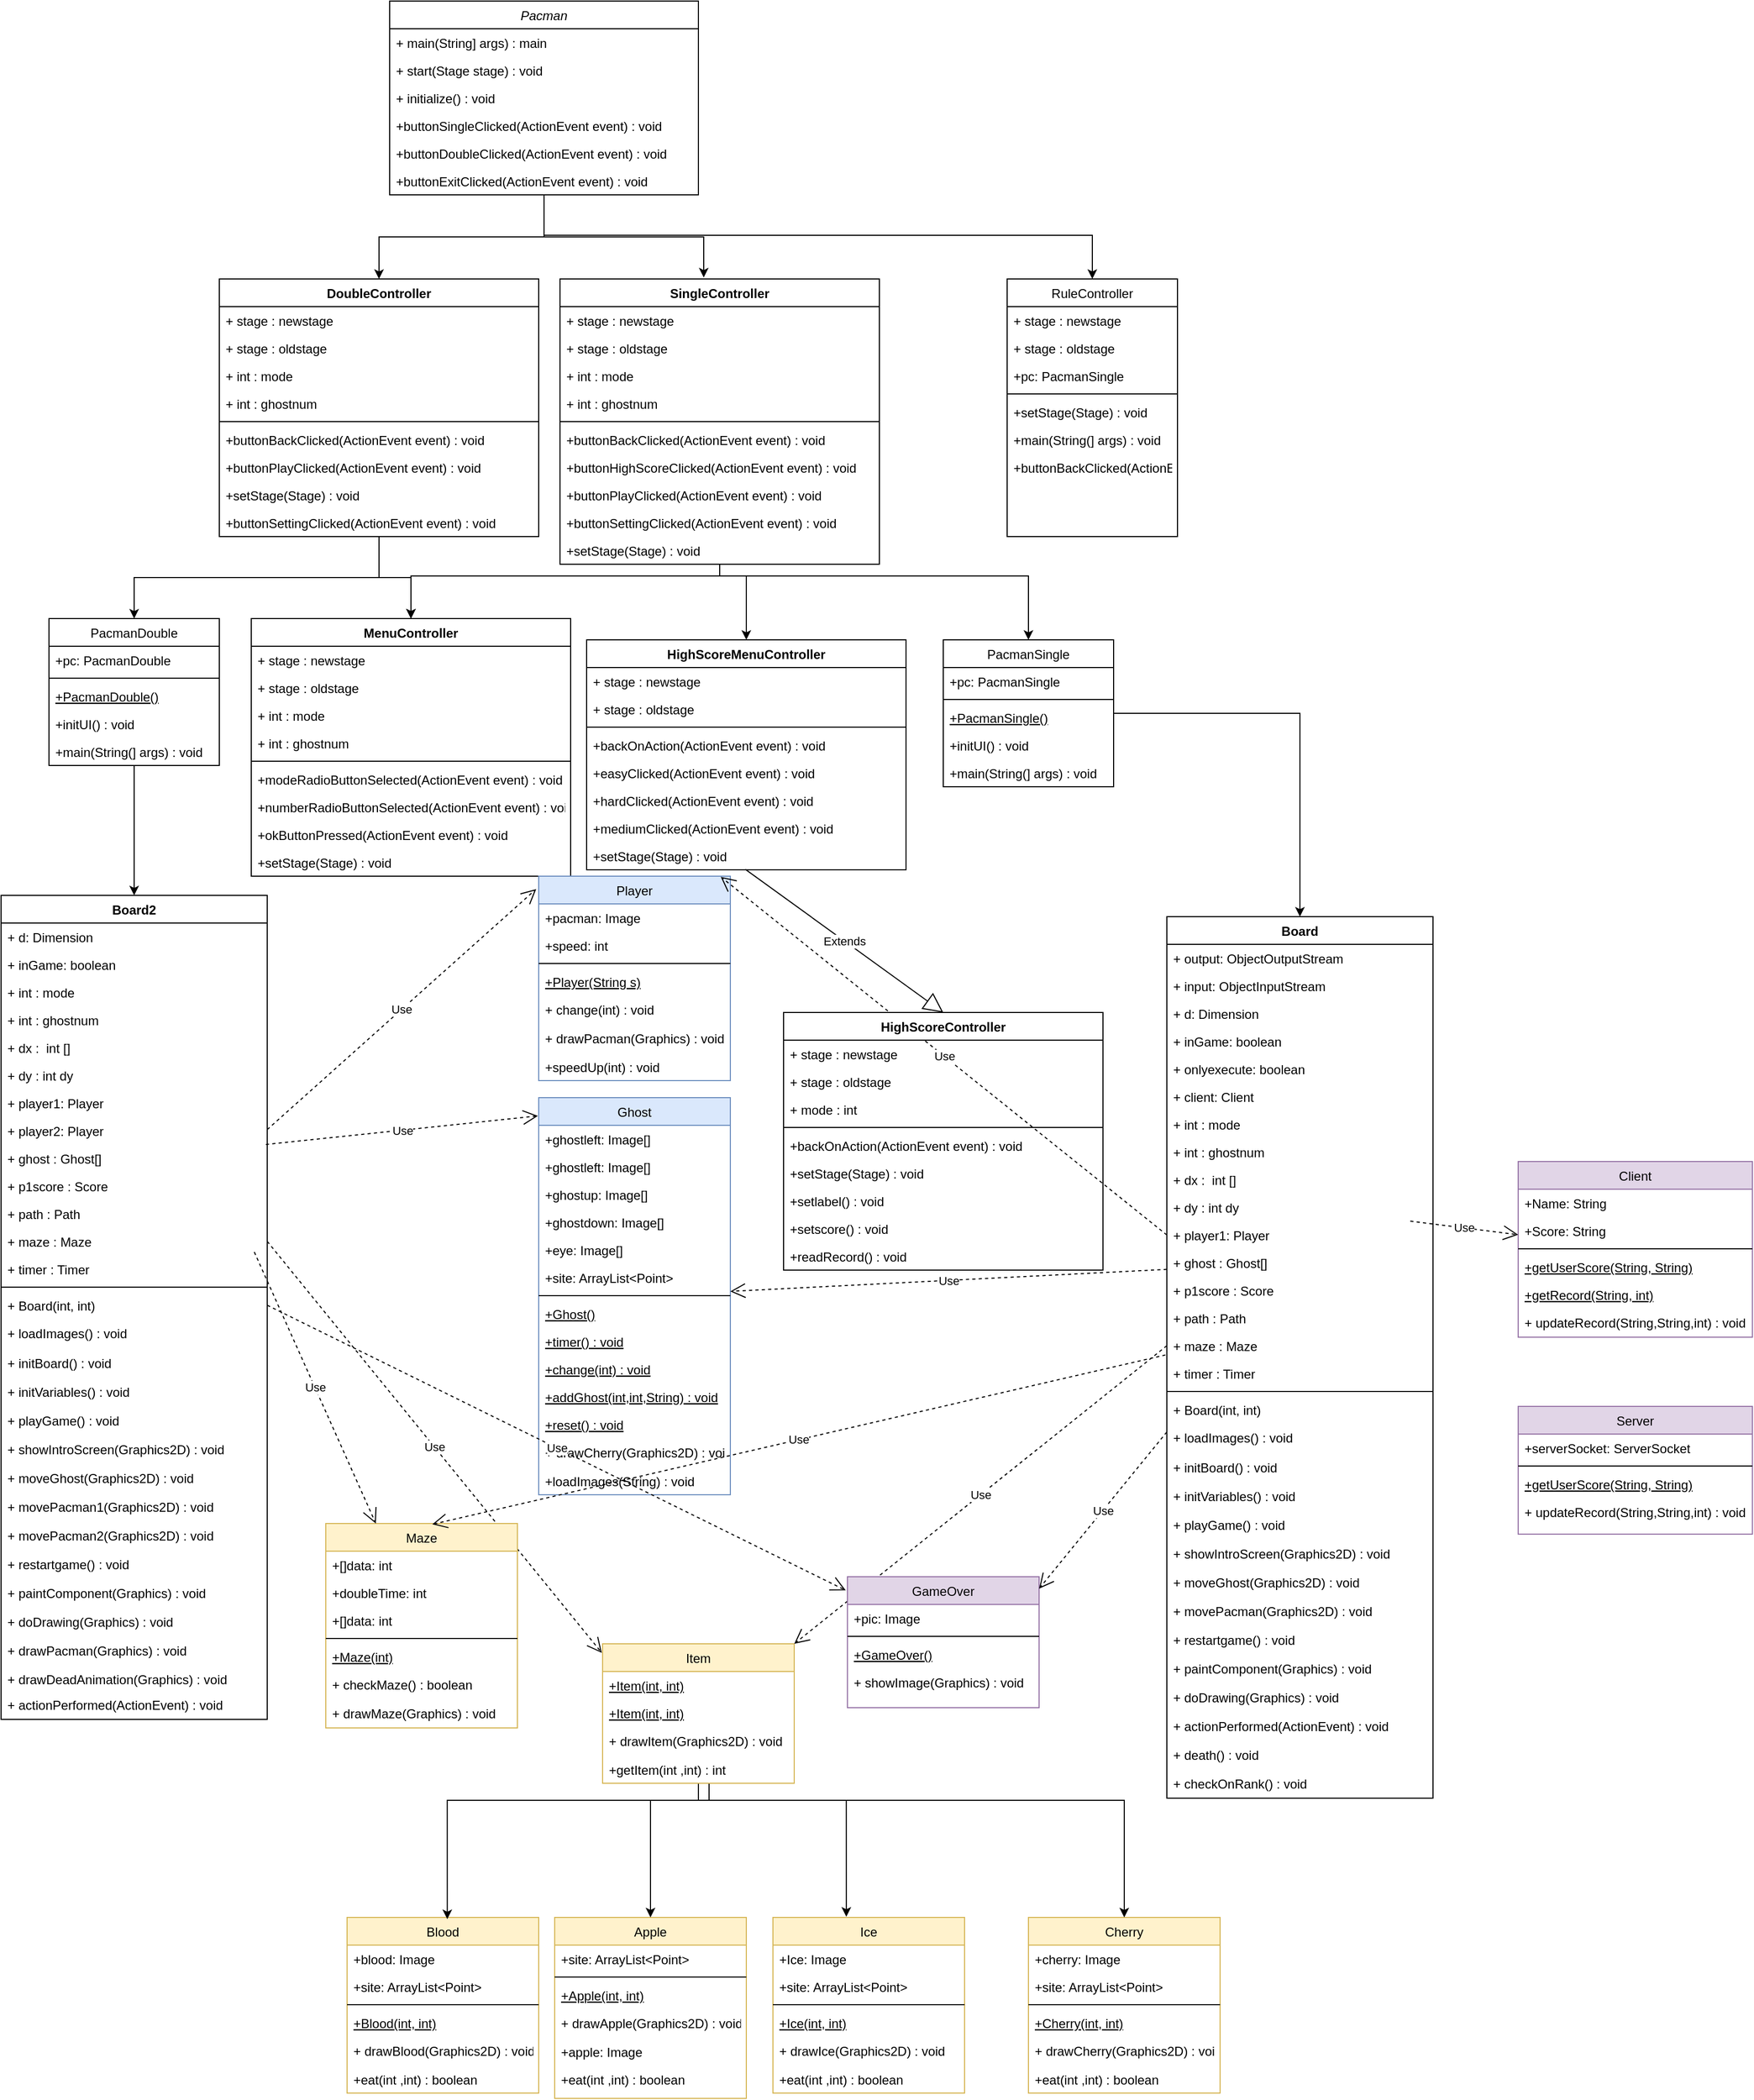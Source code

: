 <mxfile version="20.0.1" type="device"><diagram id="C5RBs43oDa-KdzZeNtuy" name="Page-1"><mxGraphModel dx="2815" dy="1222" grid="1" gridSize="10" guides="1" tooltips="1" connect="1" arrows="1" fold="1" page="1" pageScale="1" pageWidth="827" pageHeight="1169" math="0" shadow="0"><root><mxCell id="WIyWlLk6GJQsqaUBKTNV-0"/><mxCell id="WIyWlLk6GJQsqaUBKTNV-1" parent="WIyWlLk6GJQsqaUBKTNV-0"/><mxCell id="lY4DzB_OruJu7RlZBHhW-36" style="edgeStyle=orthogonalEdgeStyle;rounded=0;orthogonalLoop=1;jettySize=auto;html=1;entryX=0.45;entryY=-0.005;entryDx=0;entryDy=0;entryPerimeter=0;" parent="WIyWlLk6GJQsqaUBKTNV-1" source="zkfFHV4jXpPFQw0GAbJ--0" target="lY4DzB_OruJu7RlZBHhW-14" edge="1"><mxGeometry relative="1" as="geometry"/></mxCell><mxCell id="lY4DzB_OruJu7RlZBHhW-37" style="edgeStyle=orthogonalEdgeStyle;rounded=0;orthogonalLoop=1;jettySize=auto;html=1;entryX=0.5;entryY=0;entryDx=0;entryDy=0;" parent="WIyWlLk6GJQsqaUBKTNV-1" source="zkfFHV4jXpPFQw0GAbJ--0" target="lY4DzB_OruJu7RlZBHhW-26" edge="1"><mxGeometry relative="1" as="geometry"><mxPoint x="260" y="590" as="targetPoint"/></mxGeometry></mxCell><mxCell id="_I_nRsIl5Lz8Zg-H0zmb-77" style="edgeStyle=orthogonalEdgeStyle;rounded=0;orthogonalLoop=1;jettySize=auto;html=1;entryX=0.5;entryY=0;entryDx=0;entryDy=0;" parent="WIyWlLk6GJQsqaUBKTNV-1" source="zkfFHV4jXpPFQw0GAbJ--0" target="_I_nRsIl5Lz8Zg-H0zmb-67" edge="1"><mxGeometry relative="1" as="geometry"><Array as="points"><mxPoint x="355" y="310"/><mxPoint x="870" y="310"/></Array></mxGeometry></mxCell><mxCell id="zkfFHV4jXpPFQw0GAbJ--0" value="Pacman" style="swimlane;fontStyle=2;align=center;verticalAlign=top;childLayout=stackLayout;horizontal=1;startSize=26;horizontalStack=0;resizeParent=1;resizeLast=0;collapsible=1;marginBottom=0;rounded=0;shadow=0;strokeWidth=1;" parent="WIyWlLk6GJQsqaUBKTNV-1" vertex="1"><mxGeometry x="210" y="90" width="290" height="182" as="geometry"><mxRectangle x="230" y="140" width="160" height="26" as="alternateBounds"/></mxGeometry></mxCell><mxCell id="zkfFHV4jXpPFQw0GAbJ--1" value="+ main(String] args) : main" style="text;align=left;verticalAlign=top;spacingLeft=4;spacingRight=4;overflow=hidden;rotatable=0;points=[[0,0.5],[1,0.5]];portConstraint=eastwest;" parent="zkfFHV4jXpPFQw0GAbJ--0" vertex="1"><mxGeometry y="26" width="290" height="26" as="geometry"/></mxCell><mxCell id="zkfFHV4jXpPFQw0GAbJ--2" value="+ start(Stage stage) : void" style="text;align=left;verticalAlign=top;spacingLeft=4;spacingRight=4;overflow=hidden;rotatable=0;points=[[0,0.5],[1,0.5]];portConstraint=eastwest;rounded=0;shadow=0;html=0;" parent="zkfFHV4jXpPFQw0GAbJ--0" vertex="1"><mxGeometry y="52" width="290" height="26" as="geometry"/></mxCell><mxCell id="zkfFHV4jXpPFQw0GAbJ--3" value="+ initialize() : void" style="text;align=left;verticalAlign=top;spacingLeft=4;spacingRight=4;overflow=hidden;rotatable=0;points=[[0,0.5],[1,0.5]];portConstraint=eastwest;rounded=0;shadow=0;html=0;" parent="zkfFHV4jXpPFQw0GAbJ--0" vertex="1"><mxGeometry y="78" width="290" height="26" as="geometry"/></mxCell><mxCell id="lY4DzB_OruJu7RlZBHhW-0" value="+buttonSingleClicked(ActionEvent event) : void" style="text;align=left;verticalAlign=top;spacingLeft=4;spacingRight=4;overflow=hidden;rotatable=0;points=[[0,0.5],[1,0.5]];portConstraint=eastwest;rounded=0;shadow=0;html=0;" parent="zkfFHV4jXpPFQw0GAbJ--0" vertex="1"><mxGeometry y="104" width="290" height="26" as="geometry"/></mxCell><mxCell id="lY4DzB_OruJu7RlZBHhW-1" value="+buttonDoubleClicked(ActionEvent event) : void" style="text;align=left;verticalAlign=top;spacingLeft=4;spacingRight=4;overflow=hidden;rotatable=0;points=[[0,0.5],[1,0.5]];portConstraint=eastwest;rounded=0;shadow=0;html=0;" parent="zkfFHV4jXpPFQw0GAbJ--0" vertex="1"><mxGeometry y="130" width="290" height="26" as="geometry"/></mxCell><mxCell id="lY4DzB_OruJu7RlZBHhW-2" value="+buttonExitClicked(ActionEvent event) : void" style="text;align=left;verticalAlign=top;spacingLeft=4;spacingRight=4;overflow=hidden;rotatable=0;points=[[0,0.5],[1,0.5]];portConstraint=eastwest;rounded=0;shadow=0;html=0;" parent="zkfFHV4jXpPFQw0GAbJ--0" vertex="1"><mxGeometry y="156" width="290" height="26" as="geometry"/></mxCell><mxCell id="lY4DzB_OruJu7RlZBHhW-123" style="edgeStyle=orthogonalEdgeStyle;rounded=0;orthogonalLoop=1;jettySize=auto;html=1;entryX=0.5;entryY=0;entryDx=0;entryDy=0;" parent="WIyWlLk6GJQsqaUBKTNV-1" source="zkfFHV4jXpPFQw0GAbJ--6" target="lY4DzB_OruJu7RlZBHhW-91" edge="1"><mxGeometry relative="1" as="geometry"/></mxCell><mxCell id="zkfFHV4jXpPFQw0GAbJ--6" value="PacmanDouble" style="swimlane;fontStyle=0;align=center;verticalAlign=top;childLayout=stackLayout;horizontal=1;startSize=26;horizontalStack=0;resizeParent=1;resizeLast=0;collapsible=1;marginBottom=0;rounded=0;shadow=0;strokeWidth=1;" parent="WIyWlLk6GJQsqaUBKTNV-1" vertex="1"><mxGeometry x="-110" y="670" width="160" height="138" as="geometry"><mxRectangle x="130" y="380" width="160" height="26" as="alternateBounds"/></mxGeometry></mxCell><mxCell id="zkfFHV4jXpPFQw0GAbJ--7" value="+pc: PacmanDouble" style="text;align=left;verticalAlign=top;spacingLeft=4;spacingRight=4;overflow=hidden;rotatable=0;points=[[0,0.5],[1,0.5]];portConstraint=eastwest;" parent="zkfFHV4jXpPFQw0GAbJ--6" vertex="1"><mxGeometry y="26" width="160" height="26" as="geometry"/></mxCell><mxCell id="zkfFHV4jXpPFQw0GAbJ--9" value="" style="line;html=1;strokeWidth=1;align=left;verticalAlign=middle;spacingTop=-1;spacingLeft=3;spacingRight=3;rotatable=0;labelPosition=right;points=[];portConstraint=eastwest;" parent="zkfFHV4jXpPFQw0GAbJ--6" vertex="1"><mxGeometry y="52" width="160" height="8" as="geometry"/></mxCell><mxCell id="zkfFHV4jXpPFQw0GAbJ--10" value="+PacmanDouble()" style="text;align=left;verticalAlign=top;spacingLeft=4;spacingRight=4;overflow=hidden;rotatable=0;points=[[0,0.5],[1,0.5]];portConstraint=eastwest;fontStyle=4" parent="zkfFHV4jXpPFQw0GAbJ--6" vertex="1"><mxGeometry y="60" width="160" height="26" as="geometry"/></mxCell><mxCell id="zkfFHV4jXpPFQw0GAbJ--11" value="+initUI() : void" style="text;align=left;verticalAlign=top;spacingLeft=4;spacingRight=4;overflow=hidden;rotatable=0;points=[[0,0.5],[1,0.5]];portConstraint=eastwest;" parent="zkfFHV4jXpPFQw0GAbJ--6" vertex="1"><mxGeometry y="86" width="160" height="26" as="geometry"/></mxCell><mxCell id="lY4DzB_OruJu7RlZBHhW-3" value="+main(String(] args) : void" style="text;align=left;verticalAlign=top;spacingLeft=4;spacingRight=4;overflow=hidden;rotatable=0;points=[[0,0.5],[1,0.5]];portConstraint=eastwest;" parent="zkfFHV4jXpPFQw0GAbJ--6" vertex="1"><mxGeometry y="112" width="160" height="26" as="geometry"/></mxCell><mxCell id="lY4DzB_OruJu7RlZBHhW-124" style="edgeStyle=orthogonalEdgeStyle;rounded=0;orthogonalLoop=1;jettySize=auto;html=1;" parent="WIyWlLk6GJQsqaUBKTNV-1" source="lY4DzB_OruJu7RlZBHhW-4" target="lY4DzB_OruJu7RlZBHhW-10" edge="1"><mxGeometry relative="1" as="geometry"/></mxCell><mxCell id="lY4DzB_OruJu7RlZBHhW-4" value="PacmanSingle" style="swimlane;fontStyle=0;align=center;verticalAlign=top;childLayout=stackLayout;horizontal=1;startSize=26;horizontalStack=0;resizeParent=1;resizeLast=0;collapsible=1;marginBottom=0;rounded=0;shadow=0;strokeWidth=1;" parent="WIyWlLk6GJQsqaUBKTNV-1" vertex="1"><mxGeometry x="730" y="690" width="160" height="138" as="geometry"><mxRectangle x="130" y="380" width="160" height="26" as="alternateBounds"/></mxGeometry></mxCell><mxCell id="lY4DzB_OruJu7RlZBHhW-5" value="+pc: PacmanSingle" style="text;align=left;verticalAlign=top;spacingLeft=4;spacingRight=4;overflow=hidden;rotatable=0;points=[[0,0.5],[1,0.5]];portConstraint=eastwest;" parent="lY4DzB_OruJu7RlZBHhW-4" vertex="1"><mxGeometry y="26" width="160" height="26" as="geometry"/></mxCell><mxCell id="lY4DzB_OruJu7RlZBHhW-6" value="" style="line;html=1;strokeWidth=1;align=left;verticalAlign=middle;spacingTop=-1;spacingLeft=3;spacingRight=3;rotatable=0;labelPosition=right;points=[];portConstraint=eastwest;" parent="lY4DzB_OruJu7RlZBHhW-4" vertex="1"><mxGeometry y="52" width="160" height="8" as="geometry"/></mxCell><mxCell id="lY4DzB_OruJu7RlZBHhW-7" value="+PacmanSingle()" style="text;align=left;verticalAlign=top;spacingLeft=4;spacingRight=4;overflow=hidden;rotatable=0;points=[[0,0.5],[1,0.5]];portConstraint=eastwest;fontStyle=4" parent="lY4DzB_OruJu7RlZBHhW-4" vertex="1"><mxGeometry y="60" width="160" height="26" as="geometry"/></mxCell><mxCell id="lY4DzB_OruJu7RlZBHhW-8" value="+initUI() : void" style="text;align=left;verticalAlign=top;spacingLeft=4;spacingRight=4;overflow=hidden;rotatable=0;points=[[0,0.5],[1,0.5]];portConstraint=eastwest;" parent="lY4DzB_OruJu7RlZBHhW-4" vertex="1"><mxGeometry y="86" width="160" height="26" as="geometry"/></mxCell><mxCell id="lY4DzB_OruJu7RlZBHhW-9" value="+main(String(] args) : void" style="text;align=left;verticalAlign=top;spacingLeft=4;spacingRight=4;overflow=hidden;rotatable=0;points=[[0,0.5],[1,0.5]];portConstraint=eastwest;" parent="lY4DzB_OruJu7RlZBHhW-4" vertex="1"><mxGeometry y="112" width="160" height="26" as="geometry"/></mxCell><mxCell id="lY4DzB_OruJu7RlZBHhW-10" value="Board" style="swimlane;fontStyle=1;align=center;verticalAlign=top;childLayout=stackLayout;horizontal=1;startSize=26;horizontalStack=0;resizeParent=1;resizeParentMax=0;resizeLast=0;collapsible=1;marginBottom=0;" parent="WIyWlLk6GJQsqaUBKTNV-1" vertex="1"><mxGeometry x="940" y="950" width="250" height="828" as="geometry"/></mxCell><mxCell id="_I_nRsIl5Lz8Zg-H0zmb-54" value="+ output: ObjectOutputStream" style="text;strokeColor=none;fillColor=none;align=left;verticalAlign=top;spacingLeft=4;spacingRight=4;overflow=hidden;rotatable=0;points=[[0,0.5],[1,0.5]];portConstraint=eastwest;" parent="lY4DzB_OruJu7RlZBHhW-10" vertex="1"><mxGeometry y="26" width="250" height="26" as="geometry"/></mxCell><mxCell id="_I_nRsIl5Lz8Zg-H0zmb-55" value="+ input: ObjectInputStream" style="text;strokeColor=none;fillColor=none;align=left;verticalAlign=top;spacingLeft=4;spacingRight=4;overflow=hidden;rotatable=0;points=[[0,0.5],[1,0.5]];portConstraint=eastwest;" parent="lY4DzB_OruJu7RlZBHhW-10" vertex="1"><mxGeometry y="52" width="250" height="26" as="geometry"/></mxCell><mxCell id="lY4DzB_OruJu7RlZBHhW-11" value="+ d: Dimension" style="text;strokeColor=none;fillColor=none;align=left;verticalAlign=top;spacingLeft=4;spacingRight=4;overflow=hidden;rotatable=0;points=[[0,0.5],[1,0.5]];portConstraint=eastwest;" parent="lY4DzB_OruJu7RlZBHhW-10" vertex="1"><mxGeometry y="78" width="250" height="26" as="geometry"/></mxCell><mxCell id="lY4DzB_OruJu7RlZBHhW-70" value="+ inGame: boolean" style="text;strokeColor=none;fillColor=none;align=left;verticalAlign=top;spacingLeft=4;spacingRight=4;overflow=hidden;rotatable=0;points=[[0,0.5],[1,0.5]];portConstraint=eastwest;" parent="lY4DzB_OruJu7RlZBHhW-10" vertex="1"><mxGeometry y="104" width="250" height="26" as="geometry"/></mxCell><mxCell id="zl2k0MSGaV5KlwbOJBPB-0" value="+ onlyexecute: boolean" style="text;strokeColor=none;fillColor=none;align=left;verticalAlign=top;spacingLeft=4;spacingRight=4;overflow=hidden;rotatable=0;points=[[0,0.5],[1,0.5]];portConstraint=eastwest;" vertex="1" parent="lY4DzB_OruJu7RlZBHhW-10"><mxGeometry y="130" width="250" height="26" as="geometry"/></mxCell><mxCell id="zl2k0MSGaV5KlwbOJBPB-1" value="+ client: Client" style="text;strokeColor=none;fillColor=none;align=left;verticalAlign=top;spacingLeft=4;spacingRight=4;overflow=hidden;rotatable=0;points=[[0,0.5],[1,0.5]];portConstraint=eastwest;" vertex="1" parent="lY4DzB_OruJu7RlZBHhW-10"><mxGeometry y="156" width="250" height="26" as="geometry"/></mxCell><mxCell id="lY4DzB_OruJu7RlZBHhW-72" value="+ int : mode" style="text;strokeColor=none;fillColor=none;align=left;verticalAlign=top;spacingLeft=4;spacingRight=4;overflow=hidden;rotatable=0;points=[[0,0.5],[1,0.5]];portConstraint=eastwest;" parent="lY4DzB_OruJu7RlZBHhW-10" vertex="1"><mxGeometry y="182" width="250" height="26" as="geometry"/></mxCell><mxCell id="lY4DzB_OruJu7RlZBHhW-73" value="+ int : ghostnum" style="text;strokeColor=none;fillColor=none;align=left;verticalAlign=top;spacingLeft=4;spacingRight=4;overflow=hidden;rotatable=0;points=[[0,0.5],[1,0.5]];portConstraint=eastwest;" parent="lY4DzB_OruJu7RlZBHhW-10" vertex="1"><mxGeometry y="208" width="250" height="26" as="geometry"/></mxCell><mxCell id="lY4DzB_OruJu7RlZBHhW-66" value="+ dx :  int []" style="text;strokeColor=none;fillColor=none;align=left;verticalAlign=top;spacingLeft=4;spacingRight=4;overflow=hidden;rotatable=0;points=[[0,0.5],[1,0.5]];portConstraint=eastwest;" parent="lY4DzB_OruJu7RlZBHhW-10" vertex="1"><mxGeometry y="234" width="250" height="26" as="geometry"/></mxCell><mxCell id="lY4DzB_OruJu7RlZBHhW-65" value="+ dy : int dy" style="text;strokeColor=none;fillColor=none;align=left;verticalAlign=top;spacingLeft=4;spacingRight=4;overflow=hidden;rotatable=0;points=[[0,0.5],[1,0.5]];portConstraint=eastwest;" parent="lY4DzB_OruJu7RlZBHhW-10" vertex="1"><mxGeometry y="260" width="250" height="26" as="geometry"/></mxCell><mxCell id="lY4DzB_OruJu7RlZBHhW-67" value="+ player1: Player" style="text;strokeColor=none;fillColor=none;align=left;verticalAlign=top;spacingLeft=4;spacingRight=4;overflow=hidden;rotatable=0;points=[[0,0.5],[1,0.5]];portConstraint=eastwest;" parent="lY4DzB_OruJu7RlZBHhW-10" vertex="1"><mxGeometry y="286" width="250" height="26" as="geometry"/></mxCell><mxCell id="lY4DzB_OruJu7RlZBHhW-69" value="+ ghost : Ghost[]" style="text;strokeColor=none;fillColor=none;align=left;verticalAlign=top;spacingLeft=4;spacingRight=4;overflow=hidden;rotatable=0;points=[[0,0.5],[1,0.5]];portConstraint=eastwest;" parent="lY4DzB_OruJu7RlZBHhW-10" vertex="1"><mxGeometry y="312" width="250" height="26" as="geometry"/></mxCell><mxCell id="lY4DzB_OruJu7RlZBHhW-74" value="+ p1score : Score" style="text;strokeColor=none;fillColor=none;align=left;verticalAlign=top;spacingLeft=4;spacingRight=4;overflow=hidden;rotatable=0;points=[[0,0.5],[1,0.5]];portConstraint=eastwest;" parent="lY4DzB_OruJu7RlZBHhW-10" vertex="1"><mxGeometry y="338" width="250" height="26" as="geometry"/></mxCell><mxCell id="lY4DzB_OruJu7RlZBHhW-76" value="+ path : Path" style="text;strokeColor=none;fillColor=none;align=left;verticalAlign=top;spacingLeft=4;spacingRight=4;overflow=hidden;rotatable=0;points=[[0,0.5],[1,0.5]];portConstraint=eastwest;" parent="lY4DzB_OruJu7RlZBHhW-10" vertex="1"><mxGeometry y="364" width="250" height="26" as="geometry"/></mxCell><mxCell id="lY4DzB_OruJu7RlZBHhW-77" value="+ maze : Maze" style="text;strokeColor=none;fillColor=none;align=left;verticalAlign=top;spacingLeft=4;spacingRight=4;overflow=hidden;rotatable=0;points=[[0,0.5],[1,0.5]];portConstraint=eastwest;" parent="lY4DzB_OruJu7RlZBHhW-10" vertex="1"><mxGeometry y="390" width="250" height="26" as="geometry"/></mxCell><mxCell id="lY4DzB_OruJu7RlZBHhW-75" value="+ timer : Timer" style="text;strokeColor=none;fillColor=none;align=left;verticalAlign=top;spacingLeft=4;spacingRight=4;overflow=hidden;rotatable=0;points=[[0,0.5],[1,0.5]];portConstraint=eastwest;" parent="lY4DzB_OruJu7RlZBHhW-10" vertex="1"><mxGeometry y="416" width="250" height="26" as="geometry"/></mxCell><mxCell id="lY4DzB_OruJu7RlZBHhW-12" value="" style="line;strokeWidth=1;fillColor=none;align=left;verticalAlign=middle;spacingTop=-1;spacingLeft=3;spacingRight=3;rotatable=0;labelPosition=right;points=[];portConstraint=eastwest;" parent="lY4DzB_OruJu7RlZBHhW-10" vertex="1"><mxGeometry y="442" width="250" height="8" as="geometry"/></mxCell><mxCell id="lY4DzB_OruJu7RlZBHhW-13" value="+ Board(int, int) " style="text;strokeColor=none;fillColor=none;align=left;verticalAlign=top;spacingLeft=4;spacingRight=4;overflow=hidden;rotatable=0;points=[[0,0.5],[1,0.5]];portConstraint=eastwest;" parent="lY4DzB_OruJu7RlZBHhW-10" vertex="1"><mxGeometry y="450" width="250" height="26" as="geometry"/></mxCell><mxCell id="lY4DzB_OruJu7RlZBHhW-81" value="+ loadImages() : void" style="text;align=left;verticalAlign=top;spacingLeft=4;spacingRight=4;overflow=hidden;rotatable=0;points=[[0,0.5],[1,0.5]];portConstraint=eastwest;rounded=0;shadow=0;html=0;" parent="lY4DzB_OruJu7RlZBHhW-10" vertex="1"><mxGeometry y="476" width="250" height="28" as="geometry"/></mxCell><mxCell id="lY4DzB_OruJu7RlZBHhW-82" value="+ initBoard() : void" style="text;align=left;verticalAlign=top;spacingLeft=4;spacingRight=4;overflow=hidden;rotatable=0;points=[[0,0.5],[1,0.5]];portConstraint=eastwest;rounded=0;shadow=0;html=0;" parent="lY4DzB_OruJu7RlZBHhW-10" vertex="1"><mxGeometry y="504" width="250" height="27" as="geometry"/></mxCell><mxCell id="lY4DzB_OruJu7RlZBHhW-83" value="+ initVariables() : void" style="text;align=left;verticalAlign=top;spacingLeft=4;spacingRight=4;overflow=hidden;rotatable=0;points=[[0,0.5],[1,0.5]];portConstraint=eastwest;rounded=0;shadow=0;html=0;" parent="lY4DzB_OruJu7RlZBHhW-10" vertex="1"><mxGeometry y="531" width="250" height="27" as="geometry"/></mxCell><mxCell id="lY4DzB_OruJu7RlZBHhW-84" value="+ playGame() : void" style="text;align=left;verticalAlign=top;spacingLeft=4;spacingRight=4;overflow=hidden;rotatable=0;points=[[0,0.5],[1,0.5]];portConstraint=eastwest;rounded=0;shadow=0;html=0;" parent="lY4DzB_OruJu7RlZBHhW-10" vertex="1"><mxGeometry y="558" width="250" height="27" as="geometry"/></mxCell><mxCell id="lY4DzB_OruJu7RlZBHhW-85" value="+ showIntroScreen(Graphics2D) : void" style="text;align=left;verticalAlign=top;spacingLeft=4;spacingRight=4;overflow=hidden;rotatable=0;points=[[0,0.5],[1,0.5]];portConstraint=eastwest;rounded=0;shadow=0;html=0;" parent="lY4DzB_OruJu7RlZBHhW-10" vertex="1"><mxGeometry y="585" width="250" height="27" as="geometry"/></mxCell><mxCell id="lY4DzB_OruJu7RlZBHhW-86" value="+ moveGhost(Graphics2D) : void" style="text;align=left;verticalAlign=top;spacingLeft=4;spacingRight=4;overflow=hidden;rotatable=0;points=[[0,0.5],[1,0.5]];portConstraint=eastwest;rounded=0;shadow=0;html=0;" parent="lY4DzB_OruJu7RlZBHhW-10" vertex="1"><mxGeometry y="612" width="250" height="27" as="geometry"/></mxCell><mxCell id="lY4DzB_OruJu7RlZBHhW-87" value="+ movePacman(Graphics2D) : void" style="text;align=left;verticalAlign=top;spacingLeft=4;spacingRight=4;overflow=hidden;rotatable=0;points=[[0,0.5],[1,0.5]];portConstraint=eastwest;rounded=0;shadow=0;html=0;" parent="lY4DzB_OruJu7RlZBHhW-10" vertex="1"><mxGeometry y="639" width="250" height="27" as="geometry"/></mxCell><mxCell id="lY4DzB_OruJu7RlZBHhW-80" value="+ restartgame() : void" style="text;align=left;verticalAlign=top;spacingLeft=4;spacingRight=4;overflow=hidden;rotatable=0;points=[[0,0.5],[1,0.5]];portConstraint=eastwest;rounded=0;shadow=0;html=0;" parent="lY4DzB_OruJu7RlZBHhW-10" vertex="1"><mxGeometry y="666" width="250" height="27" as="geometry"/></mxCell><mxCell id="lY4DzB_OruJu7RlZBHhW-88" value="+ paintComponent(Graphics) : void" style="text;align=left;verticalAlign=top;spacingLeft=4;spacingRight=4;overflow=hidden;rotatable=0;points=[[0,0.5],[1,0.5]];portConstraint=eastwest;rounded=0;shadow=0;html=0;" parent="lY4DzB_OruJu7RlZBHhW-10" vertex="1"><mxGeometry y="693" width="250" height="27" as="geometry"/></mxCell><mxCell id="lY4DzB_OruJu7RlZBHhW-89" value="+ doDrawing(Graphics) : void" style="text;align=left;verticalAlign=top;spacingLeft=4;spacingRight=4;overflow=hidden;rotatable=0;points=[[0,0.5],[1,0.5]];portConstraint=eastwest;rounded=0;shadow=0;html=0;" parent="lY4DzB_OruJu7RlZBHhW-10" vertex="1"><mxGeometry y="720" width="250" height="27" as="geometry"/></mxCell><mxCell id="lY4DzB_OruJu7RlZBHhW-121" value="+ actionPerformed(ActionEvent) : void" style="text;align=left;verticalAlign=top;spacingLeft=4;spacingRight=4;overflow=hidden;rotatable=0;points=[[0,0.5],[1,0.5]];portConstraint=eastwest;rounded=0;shadow=0;html=0;" parent="lY4DzB_OruJu7RlZBHhW-10" vertex="1"><mxGeometry y="747" width="250" height="27" as="geometry"/></mxCell><mxCell id="zl2k0MSGaV5KlwbOJBPB-10" value="+ death() : void" style="text;align=left;verticalAlign=top;spacingLeft=4;spacingRight=4;overflow=hidden;rotatable=0;points=[[0,0.5],[1,0.5]];portConstraint=eastwest;rounded=0;shadow=0;html=0;" vertex="1" parent="lY4DzB_OruJu7RlZBHhW-10"><mxGeometry y="774" width="250" height="27" as="geometry"/></mxCell><mxCell id="lY4DzB_OruJu7RlZBHhW-90" value="+ checkOnRank() : void" style="text;align=left;verticalAlign=top;spacingLeft=4;spacingRight=4;overflow=hidden;rotatable=0;points=[[0,0.5],[1,0.5]];portConstraint=eastwest;rounded=0;shadow=0;html=0;" parent="lY4DzB_OruJu7RlZBHhW-10" vertex="1"><mxGeometry y="801" width="250" height="27" as="geometry"/></mxCell><mxCell id="lY4DzB_OruJu7RlZBHhW-62" style="edgeStyle=orthogonalEdgeStyle;rounded=0;orthogonalLoop=1;jettySize=auto;html=1;" parent="WIyWlLk6GJQsqaUBKTNV-1" source="lY4DzB_OruJu7RlZBHhW-14" target="lY4DzB_OruJu7RlZBHhW-38" edge="1"><mxGeometry relative="1" as="geometry"><Array as="points"><mxPoint x="520" y="630"/><mxPoint x="230" y="630"/></Array></mxGeometry></mxCell><mxCell id="lY4DzB_OruJu7RlZBHhW-63" style="edgeStyle=orthogonalEdgeStyle;rounded=0;orthogonalLoop=1;jettySize=auto;html=1;entryX=0.5;entryY=0;entryDx=0;entryDy=0;" parent="WIyWlLk6GJQsqaUBKTNV-1" source="lY4DzB_OruJu7RlZBHhW-14" target="lY4DzB_OruJu7RlZBHhW-50" edge="1"><mxGeometry relative="1" as="geometry"><Array as="points"><mxPoint x="520" y="630"/><mxPoint x="545" y="630"/></Array></mxGeometry></mxCell><mxCell id="lY4DzB_OruJu7RlZBHhW-64" style="edgeStyle=orthogonalEdgeStyle;rounded=0;orthogonalLoop=1;jettySize=auto;html=1;" parent="WIyWlLk6GJQsqaUBKTNV-1" source="lY4DzB_OruJu7RlZBHhW-14" target="lY4DzB_OruJu7RlZBHhW-4" edge="1"><mxGeometry relative="1" as="geometry"><Array as="points"><mxPoint x="520" y="630"/><mxPoint x="810" y="630"/></Array></mxGeometry></mxCell><mxCell id="lY4DzB_OruJu7RlZBHhW-14" value="SingleController" style="swimlane;fontStyle=1;align=center;verticalAlign=top;childLayout=stackLayout;horizontal=1;startSize=26;horizontalStack=0;resizeParent=1;resizeParentMax=0;resizeLast=0;collapsible=1;marginBottom=0;" parent="WIyWlLk6GJQsqaUBKTNV-1" vertex="1"><mxGeometry x="370" y="351" width="300" height="268" as="geometry"/></mxCell><mxCell id="lY4DzB_OruJu7RlZBHhW-15" value="+ stage : newstage" style="text;strokeColor=none;fillColor=none;align=left;verticalAlign=top;spacingLeft=4;spacingRight=4;overflow=hidden;rotatable=0;points=[[0,0.5],[1,0.5]];portConstraint=eastwest;" parent="lY4DzB_OruJu7RlZBHhW-14" vertex="1"><mxGeometry y="26" width="300" height="26" as="geometry"/></mxCell><mxCell id="lY4DzB_OruJu7RlZBHhW-19" value="+ stage : oldstage" style="text;strokeColor=none;fillColor=none;align=left;verticalAlign=top;spacingLeft=4;spacingRight=4;overflow=hidden;rotatable=0;points=[[0,0.5],[1,0.5]];portConstraint=eastwest;" parent="lY4DzB_OruJu7RlZBHhW-14" vertex="1"><mxGeometry y="52" width="300" height="26" as="geometry"/></mxCell><mxCell id="lY4DzB_OruJu7RlZBHhW-20" value="+ int : mode" style="text;strokeColor=none;fillColor=none;align=left;verticalAlign=top;spacingLeft=4;spacingRight=4;overflow=hidden;rotatable=0;points=[[0,0.5],[1,0.5]];portConstraint=eastwest;" parent="lY4DzB_OruJu7RlZBHhW-14" vertex="1"><mxGeometry y="78" width="300" height="26" as="geometry"/></mxCell><mxCell id="lY4DzB_OruJu7RlZBHhW-18" value="+ int : ghostnum" style="text;strokeColor=none;fillColor=none;align=left;verticalAlign=top;spacingLeft=4;spacingRight=4;overflow=hidden;rotatable=0;points=[[0,0.5],[1,0.5]];portConstraint=eastwest;" parent="lY4DzB_OruJu7RlZBHhW-14" vertex="1"><mxGeometry y="104" width="300" height="26" as="geometry"/></mxCell><mxCell id="lY4DzB_OruJu7RlZBHhW-16" value="" style="line;strokeWidth=1;fillColor=none;align=left;verticalAlign=middle;spacingTop=-1;spacingLeft=3;spacingRight=3;rotatable=0;labelPosition=right;points=[];portConstraint=eastwest;" parent="lY4DzB_OruJu7RlZBHhW-14" vertex="1"><mxGeometry y="130" width="300" height="8" as="geometry"/></mxCell><mxCell id="lY4DzB_OruJu7RlZBHhW-22" value="+buttonBackClicked(ActionEvent event) : void" style="text;align=left;verticalAlign=top;spacingLeft=4;spacingRight=4;overflow=hidden;rotatable=0;points=[[0,0.5],[1,0.5]];portConstraint=eastwest;rounded=0;shadow=0;html=0;" parent="lY4DzB_OruJu7RlZBHhW-14" vertex="1"><mxGeometry y="138" width="300" height="26" as="geometry"/></mxCell><mxCell id="lY4DzB_OruJu7RlZBHhW-24" value="+buttonHighScoreClicked(ActionEvent event) : void" style="text;align=left;verticalAlign=top;spacingLeft=4;spacingRight=4;overflow=hidden;rotatable=0;points=[[0,0.5],[1,0.5]];portConstraint=eastwest;rounded=0;shadow=0;html=0;" parent="lY4DzB_OruJu7RlZBHhW-14" vertex="1"><mxGeometry y="164" width="300" height="26" as="geometry"/></mxCell><mxCell id="lY4DzB_OruJu7RlZBHhW-25" value="+buttonPlayClicked(ActionEvent event) : void" style="text;align=left;verticalAlign=top;spacingLeft=4;spacingRight=4;overflow=hidden;rotatable=0;points=[[0,0.5],[1,0.5]];portConstraint=eastwest;rounded=0;shadow=0;html=0;" parent="lY4DzB_OruJu7RlZBHhW-14" vertex="1"><mxGeometry y="190" width="300" height="26" as="geometry"/></mxCell><mxCell id="lY4DzB_OruJu7RlZBHhW-23" value="+buttonSettingClicked(ActionEvent event) : void" style="text;align=left;verticalAlign=top;spacingLeft=4;spacingRight=4;overflow=hidden;rotatable=0;points=[[0,0.5],[1,0.5]];portConstraint=eastwest;rounded=0;shadow=0;html=0;" parent="lY4DzB_OruJu7RlZBHhW-14" vertex="1"><mxGeometry y="216" width="300" height="26" as="geometry"/></mxCell><mxCell id="lY4DzB_OruJu7RlZBHhW-48" value="+setStage(Stage) : void" style="text;align=left;verticalAlign=top;spacingLeft=4;spacingRight=4;overflow=hidden;rotatable=0;points=[[0,0.5],[1,0.5]];portConstraint=eastwest;rounded=0;shadow=0;html=0;" parent="lY4DzB_OruJu7RlZBHhW-14" vertex="1"><mxGeometry y="242" width="300" height="26" as="geometry"/></mxCell><mxCell id="lY4DzB_OruJu7RlZBHhW-60" style="edgeStyle=orthogonalEdgeStyle;rounded=0;orthogonalLoop=1;jettySize=auto;html=1;" parent="WIyWlLk6GJQsqaUBKTNV-1" source="lY4DzB_OruJu7RlZBHhW-26" target="zkfFHV4jXpPFQw0GAbJ--6" edge="1"><mxGeometry relative="1" as="geometry"/></mxCell><mxCell id="lY4DzB_OruJu7RlZBHhW-61" style="edgeStyle=orthogonalEdgeStyle;rounded=0;orthogonalLoop=1;jettySize=auto;html=1;" parent="WIyWlLk6GJQsqaUBKTNV-1" source="lY4DzB_OruJu7RlZBHhW-26" target="lY4DzB_OruJu7RlZBHhW-38" edge="1"><mxGeometry relative="1" as="geometry"/></mxCell><mxCell id="lY4DzB_OruJu7RlZBHhW-26" value="DoubleController" style="swimlane;fontStyle=1;align=center;verticalAlign=top;childLayout=stackLayout;horizontal=1;startSize=26;horizontalStack=0;resizeParent=1;resizeParentMax=0;resizeLast=0;collapsible=1;marginBottom=0;" parent="WIyWlLk6GJQsqaUBKTNV-1" vertex="1"><mxGeometry x="50" y="351" width="300" height="242" as="geometry"/></mxCell><mxCell id="lY4DzB_OruJu7RlZBHhW-27" value="+ stage : newstage" style="text;strokeColor=none;fillColor=none;align=left;verticalAlign=top;spacingLeft=4;spacingRight=4;overflow=hidden;rotatable=0;points=[[0,0.5],[1,0.5]];portConstraint=eastwest;" parent="lY4DzB_OruJu7RlZBHhW-26" vertex="1"><mxGeometry y="26" width="300" height="26" as="geometry"/></mxCell><mxCell id="lY4DzB_OruJu7RlZBHhW-28" value="+ stage : oldstage" style="text;strokeColor=none;fillColor=none;align=left;verticalAlign=top;spacingLeft=4;spacingRight=4;overflow=hidden;rotatable=0;points=[[0,0.5],[1,0.5]];portConstraint=eastwest;" parent="lY4DzB_OruJu7RlZBHhW-26" vertex="1"><mxGeometry y="52" width="300" height="26" as="geometry"/></mxCell><mxCell id="lY4DzB_OruJu7RlZBHhW-29" value="+ int : mode" style="text;strokeColor=none;fillColor=none;align=left;verticalAlign=top;spacingLeft=4;spacingRight=4;overflow=hidden;rotatable=0;points=[[0,0.5],[1,0.5]];portConstraint=eastwest;" parent="lY4DzB_OruJu7RlZBHhW-26" vertex="1"><mxGeometry y="78" width="300" height="26" as="geometry"/></mxCell><mxCell id="lY4DzB_OruJu7RlZBHhW-30" value="+ int : ghostnum" style="text;strokeColor=none;fillColor=none;align=left;verticalAlign=top;spacingLeft=4;spacingRight=4;overflow=hidden;rotatable=0;points=[[0,0.5],[1,0.5]];portConstraint=eastwest;" parent="lY4DzB_OruJu7RlZBHhW-26" vertex="1"><mxGeometry y="104" width="300" height="26" as="geometry"/></mxCell><mxCell id="lY4DzB_OruJu7RlZBHhW-31" value="" style="line;strokeWidth=1;fillColor=none;align=left;verticalAlign=middle;spacingTop=-1;spacingLeft=3;spacingRight=3;rotatable=0;labelPosition=right;points=[];portConstraint=eastwest;" parent="lY4DzB_OruJu7RlZBHhW-26" vertex="1"><mxGeometry y="130" width="300" height="8" as="geometry"/></mxCell><mxCell id="lY4DzB_OruJu7RlZBHhW-32" value="+buttonBackClicked(ActionEvent event) : void" style="text;align=left;verticalAlign=top;spacingLeft=4;spacingRight=4;overflow=hidden;rotatable=0;points=[[0,0.5],[1,0.5]];portConstraint=eastwest;rounded=0;shadow=0;html=0;" parent="lY4DzB_OruJu7RlZBHhW-26" vertex="1"><mxGeometry y="138" width="300" height="26" as="geometry"/></mxCell><mxCell id="lY4DzB_OruJu7RlZBHhW-34" value="+buttonPlayClicked(ActionEvent event) : void" style="text;align=left;verticalAlign=top;spacingLeft=4;spacingRight=4;overflow=hidden;rotatable=0;points=[[0,0.5],[1,0.5]];portConstraint=eastwest;rounded=0;shadow=0;html=0;" parent="lY4DzB_OruJu7RlZBHhW-26" vertex="1"><mxGeometry y="164" width="300" height="26" as="geometry"/></mxCell><mxCell id="lY4DzB_OruJu7RlZBHhW-49" value="+setStage(Stage) : void" style="text;align=left;verticalAlign=top;spacingLeft=4;spacingRight=4;overflow=hidden;rotatable=0;points=[[0,0.5],[1,0.5]];portConstraint=eastwest;rounded=0;shadow=0;html=0;" parent="lY4DzB_OruJu7RlZBHhW-26" vertex="1"><mxGeometry y="190" width="300" height="26" as="geometry"/></mxCell><mxCell id="lY4DzB_OruJu7RlZBHhW-35" value="+buttonSettingClicked(ActionEvent event) : void" style="text;align=left;verticalAlign=top;spacingLeft=4;spacingRight=4;overflow=hidden;rotatable=0;points=[[0,0.5],[1,0.5]];portConstraint=eastwest;rounded=0;shadow=0;html=0;" parent="lY4DzB_OruJu7RlZBHhW-26" vertex="1"><mxGeometry y="216" width="300" height="26" as="geometry"/></mxCell><mxCell id="lY4DzB_OruJu7RlZBHhW-38" value="MenuController" style="swimlane;fontStyle=1;align=center;verticalAlign=top;childLayout=stackLayout;horizontal=1;startSize=26;horizontalStack=0;resizeParent=1;resizeParentMax=0;resizeLast=0;collapsible=1;marginBottom=0;" parent="WIyWlLk6GJQsqaUBKTNV-1" vertex="1"><mxGeometry x="80" y="670" width="300" height="242" as="geometry"/></mxCell><mxCell id="lY4DzB_OruJu7RlZBHhW-39" value="+ stage : newstage" style="text;strokeColor=none;fillColor=none;align=left;verticalAlign=top;spacingLeft=4;spacingRight=4;overflow=hidden;rotatable=0;points=[[0,0.5],[1,0.5]];portConstraint=eastwest;" parent="lY4DzB_OruJu7RlZBHhW-38" vertex="1"><mxGeometry y="26" width="300" height="26" as="geometry"/></mxCell><mxCell id="lY4DzB_OruJu7RlZBHhW-40" value="+ stage : oldstage" style="text;strokeColor=none;fillColor=none;align=left;verticalAlign=top;spacingLeft=4;spacingRight=4;overflow=hidden;rotatable=0;points=[[0,0.5],[1,0.5]];portConstraint=eastwest;" parent="lY4DzB_OruJu7RlZBHhW-38" vertex="1"><mxGeometry y="52" width="300" height="26" as="geometry"/></mxCell><mxCell id="lY4DzB_OruJu7RlZBHhW-41" value="+ int : mode" style="text;strokeColor=none;fillColor=none;align=left;verticalAlign=top;spacingLeft=4;spacingRight=4;overflow=hidden;rotatable=0;points=[[0,0.5],[1,0.5]];portConstraint=eastwest;" parent="lY4DzB_OruJu7RlZBHhW-38" vertex="1"><mxGeometry y="78" width="300" height="26" as="geometry"/></mxCell><mxCell id="lY4DzB_OruJu7RlZBHhW-42" value="+ int : ghostnum" style="text;strokeColor=none;fillColor=none;align=left;verticalAlign=top;spacingLeft=4;spacingRight=4;overflow=hidden;rotatable=0;points=[[0,0.5],[1,0.5]];portConstraint=eastwest;" parent="lY4DzB_OruJu7RlZBHhW-38" vertex="1"><mxGeometry y="104" width="300" height="26" as="geometry"/></mxCell><mxCell id="lY4DzB_OruJu7RlZBHhW-43" value="" style="line;strokeWidth=1;fillColor=none;align=left;verticalAlign=middle;spacingTop=-1;spacingLeft=3;spacingRight=3;rotatable=0;labelPosition=right;points=[];portConstraint=eastwest;" parent="lY4DzB_OruJu7RlZBHhW-38" vertex="1"><mxGeometry y="130" width="300" height="8" as="geometry"/></mxCell><mxCell id="lY4DzB_OruJu7RlZBHhW-44" value="+modeRadioButtonSelected(ActionEvent event) : void" style="text;align=left;verticalAlign=top;spacingLeft=4;spacingRight=4;overflow=hidden;rotatable=0;points=[[0,0.5],[1,0.5]];portConstraint=eastwest;rounded=0;shadow=0;html=0;" parent="lY4DzB_OruJu7RlZBHhW-38" vertex="1"><mxGeometry y="138" width="300" height="26" as="geometry"/></mxCell><mxCell id="lY4DzB_OruJu7RlZBHhW-45" value="+numberRadioButtonSelected(ActionEvent event) : void" style="text;align=left;verticalAlign=top;spacingLeft=4;spacingRight=4;overflow=hidden;rotatable=0;points=[[0,0.5],[1,0.5]];portConstraint=eastwest;rounded=0;shadow=0;html=0;" parent="lY4DzB_OruJu7RlZBHhW-38" vertex="1"><mxGeometry y="164" width="300" height="26" as="geometry"/></mxCell><mxCell id="lY4DzB_OruJu7RlZBHhW-46" value="+okButtonPressed(ActionEvent event) : void" style="text;align=left;verticalAlign=top;spacingLeft=4;spacingRight=4;overflow=hidden;rotatable=0;points=[[0,0.5],[1,0.5]];portConstraint=eastwest;rounded=0;shadow=0;html=0;" parent="lY4DzB_OruJu7RlZBHhW-38" vertex="1"><mxGeometry y="190" width="300" height="26" as="geometry"/></mxCell><mxCell id="lY4DzB_OruJu7RlZBHhW-47" value="+setStage(Stage) : void" style="text;align=left;verticalAlign=top;spacingLeft=4;spacingRight=4;overflow=hidden;rotatable=0;points=[[0,0.5],[1,0.5]];portConstraint=eastwest;rounded=0;shadow=0;html=0;" parent="lY4DzB_OruJu7RlZBHhW-38" vertex="1"><mxGeometry y="216" width="300" height="26" as="geometry"/></mxCell><mxCell id="lY4DzB_OruJu7RlZBHhW-50" value="HighScoreMenuController" style="swimlane;fontStyle=1;align=center;verticalAlign=top;childLayout=stackLayout;horizontal=1;startSize=26;horizontalStack=0;resizeParent=1;resizeParentMax=0;resizeLast=0;collapsible=1;marginBottom=0;" parent="WIyWlLk6GJQsqaUBKTNV-1" vertex="1"><mxGeometry x="395" y="690" width="300" height="216" as="geometry"/></mxCell><mxCell id="lY4DzB_OruJu7RlZBHhW-51" value="+ stage : newstage" style="text;strokeColor=none;fillColor=none;align=left;verticalAlign=top;spacingLeft=4;spacingRight=4;overflow=hidden;rotatable=0;points=[[0,0.5],[1,0.5]];portConstraint=eastwest;" parent="lY4DzB_OruJu7RlZBHhW-50" vertex="1"><mxGeometry y="26" width="300" height="26" as="geometry"/></mxCell><mxCell id="lY4DzB_OruJu7RlZBHhW-52" value="+ stage : oldstage" style="text;strokeColor=none;fillColor=none;align=left;verticalAlign=top;spacingLeft=4;spacingRight=4;overflow=hidden;rotatable=0;points=[[0,0.5],[1,0.5]];portConstraint=eastwest;" parent="lY4DzB_OruJu7RlZBHhW-50" vertex="1"><mxGeometry y="52" width="300" height="26" as="geometry"/></mxCell><mxCell id="lY4DzB_OruJu7RlZBHhW-55" value="" style="line;strokeWidth=1;fillColor=none;align=left;verticalAlign=middle;spacingTop=-1;spacingLeft=3;spacingRight=3;rotatable=0;labelPosition=right;points=[];portConstraint=eastwest;" parent="lY4DzB_OruJu7RlZBHhW-50" vertex="1"><mxGeometry y="78" width="300" height="8" as="geometry"/></mxCell><mxCell id="lY4DzB_OruJu7RlZBHhW-56" value="+backOnAction(ActionEvent event) : void" style="text;align=left;verticalAlign=top;spacingLeft=4;spacingRight=4;overflow=hidden;rotatable=0;points=[[0,0.5],[1,0.5]];portConstraint=eastwest;rounded=0;shadow=0;html=0;" parent="lY4DzB_OruJu7RlZBHhW-50" vertex="1"><mxGeometry y="86" width="300" height="26" as="geometry"/></mxCell><mxCell id="_I_nRsIl5Lz8Zg-H0zmb-33" value="+easyClicked(ActionEvent event) : void" style="text;align=left;verticalAlign=top;spacingLeft=4;spacingRight=4;overflow=hidden;rotatable=0;points=[[0,0.5],[1,0.5]];portConstraint=eastwest;rounded=0;shadow=0;html=0;" parent="lY4DzB_OruJu7RlZBHhW-50" vertex="1"><mxGeometry y="112" width="300" height="26" as="geometry"/></mxCell><mxCell id="_I_nRsIl5Lz8Zg-H0zmb-34" value="+hardClicked(ActionEvent event) : void" style="text;align=left;verticalAlign=top;spacingLeft=4;spacingRight=4;overflow=hidden;rotatable=0;points=[[0,0.5],[1,0.5]];portConstraint=eastwest;rounded=0;shadow=0;html=0;" parent="lY4DzB_OruJu7RlZBHhW-50" vertex="1"><mxGeometry y="138" width="300" height="26" as="geometry"/></mxCell><mxCell id="_I_nRsIl5Lz8Zg-H0zmb-35" value="+mediumClicked(ActionEvent event) : void" style="text;align=left;verticalAlign=top;spacingLeft=4;spacingRight=4;overflow=hidden;rotatable=0;points=[[0,0.5],[1,0.5]];portConstraint=eastwest;rounded=0;shadow=0;html=0;" parent="lY4DzB_OruJu7RlZBHhW-50" vertex="1"><mxGeometry y="164" width="300" height="26" as="geometry"/></mxCell><mxCell id="_I_nRsIl5Lz8Zg-H0zmb-31" value="+setStage(Stage) : void" style="text;align=left;verticalAlign=top;spacingLeft=4;spacingRight=4;overflow=hidden;rotatable=0;points=[[0,0.5],[1,0.5]];portConstraint=eastwest;rounded=0;shadow=0;html=0;" parent="lY4DzB_OruJu7RlZBHhW-50" vertex="1"><mxGeometry y="190" width="300" height="26" as="geometry"/></mxCell><mxCell id="lY4DzB_OruJu7RlZBHhW-91" value="Board2" style="swimlane;fontStyle=1;align=center;verticalAlign=top;childLayout=stackLayout;horizontal=1;startSize=26;horizontalStack=0;resizeParent=1;resizeParentMax=0;resizeLast=0;collapsible=1;marginBottom=0;" parent="WIyWlLk6GJQsqaUBKTNV-1" vertex="1"><mxGeometry x="-155" y="930" width="250" height="774" as="geometry"/></mxCell><mxCell id="lY4DzB_OruJu7RlZBHhW-92" value="+ d: Dimension" style="text;strokeColor=none;fillColor=none;align=left;verticalAlign=top;spacingLeft=4;spacingRight=4;overflow=hidden;rotatable=0;points=[[0,0.5],[1,0.5]];portConstraint=eastwest;" parent="lY4DzB_OruJu7RlZBHhW-91" vertex="1"><mxGeometry y="26" width="250" height="26" as="geometry"/></mxCell><mxCell id="lY4DzB_OruJu7RlZBHhW-93" value="+ inGame: boolean" style="text;strokeColor=none;fillColor=none;align=left;verticalAlign=top;spacingLeft=4;spacingRight=4;overflow=hidden;rotatable=0;points=[[0,0.5],[1,0.5]];portConstraint=eastwest;" parent="lY4DzB_OruJu7RlZBHhW-91" vertex="1"><mxGeometry y="52" width="250" height="26" as="geometry"/></mxCell><mxCell id="lY4DzB_OruJu7RlZBHhW-94" value="+ int : mode" style="text;strokeColor=none;fillColor=none;align=left;verticalAlign=top;spacingLeft=4;spacingRight=4;overflow=hidden;rotatable=0;points=[[0,0.5],[1,0.5]];portConstraint=eastwest;" parent="lY4DzB_OruJu7RlZBHhW-91" vertex="1"><mxGeometry y="78" width="250" height="26" as="geometry"/></mxCell><mxCell id="lY4DzB_OruJu7RlZBHhW-95" value="+ int : ghostnum" style="text;strokeColor=none;fillColor=none;align=left;verticalAlign=top;spacingLeft=4;spacingRight=4;overflow=hidden;rotatable=0;points=[[0,0.5],[1,0.5]];portConstraint=eastwest;" parent="lY4DzB_OruJu7RlZBHhW-91" vertex="1"><mxGeometry y="104" width="250" height="26" as="geometry"/></mxCell><mxCell id="lY4DzB_OruJu7RlZBHhW-96" value="+ dx :  int []" style="text;strokeColor=none;fillColor=none;align=left;verticalAlign=top;spacingLeft=4;spacingRight=4;overflow=hidden;rotatable=0;points=[[0,0.5],[1,0.5]];portConstraint=eastwest;" parent="lY4DzB_OruJu7RlZBHhW-91" vertex="1"><mxGeometry y="130" width="250" height="26" as="geometry"/></mxCell><mxCell id="lY4DzB_OruJu7RlZBHhW-97" value="+ dy : int dy" style="text;strokeColor=none;fillColor=none;align=left;verticalAlign=top;spacingLeft=4;spacingRight=4;overflow=hidden;rotatable=0;points=[[0,0.5],[1,0.5]];portConstraint=eastwest;" parent="lY4DzB_OruJu7RlZBHhW-91" vertex="1"><mxGeometry y="156" width="250" height="26" as="geometry"/></mxCell><mxCell id="lY4DzB_OruJu7RlZBHhW-98" value="+ player1: Player" style="text;strokeColor=none;fillColor=none;align=left;verticalAlign=top;spacingLeft=4;spacingRight=4;overflow=hidden;rotatable=0;points=[[0,0.5],[1,0.5]];portConstraint=eastwest;" parent="lY4DzB_OruJu7RlZBHhW-91" vertex="1"><mxGeometry y="182" width="250" height="26" as="geometry"/></mxCell><mxCell id="lY4DzB_OruJu7RlZBHhW-117" value="+ player2: Player" style="text;strokeColor=none;fillColor=none;align=left;verticalAlign=top;spacingLeft=4;spacingRight=4;overflow=hidden;rotatable=0;points=[[0,0.5],[1,0.5]];portConstraint=eastwest;" parent="lY4DzB_OruJu7RlZBHhW-91" vertex="1"><mxGeometry y="208" width="250" height="26" as="geometry"/></mxCell><mxCell id="lY4DzB_OruJu7RlZBHhW-99" value="+ ghost : Ghost[]" style="text;strokeColor=none;fillColor=none;align=left;verticalAlign=top;spacingLeft=4;spacingRight=4;overflow=hidden;rotatable=0;points=[[0,0.5],[1,0.5]];portConstraint=eastwest;" parent="lY4DzB_OruJu7RlZBHhW-91" vertex="1"><mxGeometry y="234" width="250" height="26" as="geometry"/></mxCell><mxCell id="lY4DzB_OruJu7RlZBHhW-100" value="+ p1score : Score" style="text;strokeColor=none;fillColor=none;align=left;verticalAlign=top;spacingLeft=4;spacingRight=4;overflow=hidden;rotatable=0;points=[[0,0.5],[1,0.5]];portConstraint=eastwest;" parent="lY4DzB_OruJu7RlZBHhW-91" vertex="1"><mxGeometry y="260" width="250" height="26" as="geometry"/></mxCell><mxCell id="lY4DzB_OruJu7RlZBHhW-101" value="+ path : Path" style="text;strokeColor=none;fillColor=none;align=left;verticalAlign=top;spacingLeft=4;spacingRight=4;overflow=hidden;rotatable=0;points=[[0,0.5],[1,0.5]];portConstraint=eastwest;" parent="lY4DzB_OruJu7RlZBHhW-91" vertex="1"><mxGeometry y="286" width="250" height="26" as="geometry"/></mxCell><mxCell id="lY4DzB_OruJu7RlZBHhW-102" value="+ maze : Maze" style="text;strokeColor=none;fillColor=none;align=left;verticalAlign=top;spacingLeft=4;spacingRight=4;overflow=hidden;rotatable=0;points=[[0,0.5],[1,0.5]];portConstraint=eastwest;" parent="lY4DzB_OruJu7RlZBHhW-91" vertex="1"><mxGeometry y="312" width="250" height="26" as="geometry"/></mxCell><mxCell id="lY4DzB_OruJu7RlZBHhW-103" value="+ timer : Timer" style="text;strokeColor=none;fillColor=none;align=left;verticalAlign=top;spacingLeft=4;spacingRight=4;overflow=hidden;rotatable=0;points=[[0,0.5],[1,0.5]];portConstraint=eastwest;" parent="lY4DzB_OruJu7RlZBHhW-91" vertex="1"><mxGeometry y="338" width="250" height="26" as="geometry"/></mxCell><mxCell id="lY4DzB_OruJu7RlZBHhW-104" value="" style="line;strokeWidth=1;fillColor=none;align=left;verticalAlign=middle;spacingTop=-1;spacingLeft=3;spacingRight=3;rotatable=0;labelPosition=right;points=[];portConstraint=eastwest;" parent="lY4DzB_OruJu7RlZBHhW-91" vertex="1"><mxGeometry y="364" width="250" height="8" as="geometry"/></mxCell><mxCell id="lY4DzB_OruJu7RlZBHhW-105" value="+ Board(int, int) " style="text;strokeColor=none;fillColor=none;align=left;verticalAlign=top;spacingLeft=4;spacingRight=4;overflow=hidden;rotatable=0;points=[[0,0.5],[1,0.5]];portConstraint=eastwest;" parent="lY4DzB_OruJu7RlZBHhW-91" vertex="1"><mxGeometry y="372" width="250" height="26" as="geometry"/></mxCell><mxCell id="lY4DzB_OruJu7RlZBHhW-106" value="+ loadImages() : void" style="text;align=left;verticalAlign=top;spacingLeft=4;spacingRight=4;overflow=hidden;rotatable=0;points=[[0,0.5],[1,0.5]];portConstraint=eastwest;rounded=0;shadow=0;html=0;" parent="lY4DzB_OruJu7RlZBHhW-91" vertex="1"><mxGeometry y="398" width="250" height="28" as="geometry"/></mxCell><mxCell id="lY4DzB_OruJu7RlZBHhW-107" value="+ initBoard() : void" style="text;align=left;verticalAlign=top;spacingLeft=4;spacingRight=4;overflow=hidden;rotatable=0;points=[[0,0.5],[1,0.5]];portConstraint=eastwest;rounded=0;shadow=0;html=0;" parent="lY4DzB_OruJu7RlZBHhW-91" vertex="1"><mxGeometry y="426" width="250" height="27" as="geometry"/></mxCell><mxCell id="lY4DzB_OruJu7RlZBHhW-108" value="+ initVariables() : void" style="text;align=left;verticalAlign=top;spacingLeft=4;spacingRight=4;overflow=hidden;rotatable=0;points=[[0,0.5],[1,0.5]];portConstraint=eastwest;rounded=0;shadow=0;html=0;" parent="lY4DzB_OruJu7RlZBHhW-91" vertex="1"><mxGeometry y="453" width="250" height="27" as="geometry"/></mxCell><mxCell id="lY4DzB_OruJu7RlZBHhW-109" value="+ playGame() : void" style="text;align=left;verticalAlign=top;spacingLeft=4;spacingRight=4;overflow=hidden;rotatable=0;points=[[0,0.5],[1,0.5]];portConstraint=eastwest;rounded=0;shadow=0;html=0;" parent="lY4DzB_OruJu7RlZBHhW-91" vertex="1"><mxGeometry y="480" width="250" height="27" as="geometry"/></mxCell><mxCell id="lY4DzB_OruJu7RlZBHhW-110" value="+ showIntroScreen(Graphics2D) : void" style="text;align=left;verticalAlign=top;spacingLeft=4;spacingRight=4;overflow=hidden;rotatable=0;points=[[0,0.5],[1,0.5]];portConstraint=eastwest;rounded=0;shadow=0;html=0;" parent="lY4DzB_OruJu7RlZBHhW-91" vertex="1"><mxGeometry y="507" width="250" height="27" as="geometry"/></mxCell><mxCell id="lY4DzB_OruJu7RlZBHhW-111" value="+ moveGhost(Graphics2D) : void" style="text;align=left;verticalAlign=top;spacingLeft=4;spacingRight=4;overflow=hidden;rotatable=0;points=[[0,0.5],[1,0.5]];portConstraint=eastwest;rounded=0;shadow=0;html=0;" parent="lY4DzB_OruJu7RlZBHhW-91" vertex="1"><mxGeometry y="534" width="250" height="27" as="geometry"/></mxCell><mxCell id="lY4DzB_OruJu7RlZBHhW-118" value="+ movePacman1(Graphics2D) : void" style="text;align=left;verticalAlign=top;spacingLeft=4;spacingRight=4;overflow=hidden;rotatable=0;points=[[0,0.5],[1,0.5]];portConstraint=eastwest;rounded=0;shadow=0;html=0;" parent="lY4DzB_OruJu7RlZBHhW-91" vertex="1"><mxGeometry y="561" width="250" height="27" as="geometry"/></mxCell><mxCell id="lY4DzB_OruJu7RlZBHhW-112" value="+ movePacman2(Graphics2D) : void" style="text;align=left;verticalAlign=top;spacingLeft=4;spacingRight=4;overflow=hidden;rotatable=0;points=[[0,0.5],[1,0.5]];portConstraint=eastwest;rounded=0;shadow=0;html=0;" parent="lY4DzB_OruJu7RlZBHhW-91" vertex="1"><mxGeometry y="588" width="250" height="27" as="geometry"/></mxCell><mxCell id="lY4DzB_OruJu7RlZBHhW-113" value="+ restartgame() : void" style="text;align=left;verticalAlign=top;spacingLeft=4;spacingRight=4;overflow=hidden;rotatable=0;points=[[0,0.5],[1,0.5]];portConstraint=eastwest;rounded=0;shadow=0;html=0;" parent="lY4DzB_OruJu7RlZBHhW-91" vertex="1"><mxGeometry y="615" width="250" height="27" as="geometry"/></mxCell><mxCell id="lY4DzB_OruJu7RlZBHhW-114" value="+ paintComponent(Graphics) : void" style="text;align=left;verticalAlign=top;spacingLeft=4;spacingRight=4;overflow=hidden;rotatable=0;points=[[0,0.5],[1,0.5]];portConstraint=eastwest;rounded=0;shadow=0;html=0;" parent="lY4DzB_OruJu7RlZBHhW-91" vertex="1"><mxGeometry y="642" width="250" height="27" as="geometry"/></mxCell><mxCell id="lY4DzB_OruJu7RlZBHhW-115" value="+ doDrawing(Graphics) : void" style="text;align=left;verticalAlign=top;spacingLeft=4;spacingRight=4;overflow=hidden;rotatable=0;points=[[0,0.5],[1,0.5]];portConstraint=eastwest;rounded=0;shadow=0;html=0;" parent="lY4DzB_OruJu7RlZBHhW-91" vertex="1"><mxGeometry y="669" width="250" height="27" as="geometry"/></mxCell><mxCell id="lY4DzB_OruJu7RlZBHhW-119" value="+ drawPacman(Graphics) : void" style="text;align=left;verticalAlign=top;spacingLeft=4;spacingRight=4;overflow=hidden;rotatable=0;points=[[0,0.5],[1,0.5]];portConstraint=eastwest;rounded=0;shadow=0;html=0;" parent="lY4DzB_OruJu7RlZBHhW-91" vertex="1"><mxGeometry y="696" width="250" height="27" as="geometry"/></mxCell><mxCell id="lY4DzB_OruJu7RlZBHhW-120" value="+ drawDeadAnimation(Graphics) : void" style="text;align=left;verticalAlign=top;spacingLeft=4;spacingRight=4;overflow=hidden;rotatable=0;points=[[0,0.5],[1,0.5]];portConstraint=eastwest;rounded=0;shadow=0;html=0;" parent="lY4DzB_OruJu7RlZBHhW-91" vertex="1"><mxGeometry y="723" width="250" height="24" as="geometry"/></mxCell><mxCell id="lY4DzB_OruJu7RlZBHhW-116" value="+ actionPerformed(ActionEvent) : void" style="text;align=left;verticalAlign=top;spacingLeft=4;spacingRight=4;overflow=hidden;rotatable=0;points=[[0,0.5],[1,0.5]];portConstraint=eastwest;rounded=0;shadow=0;html=0;" parent="lY4DzB_OruJu7RlZBHhW-91" vertex="1"><mxGeometry y="747" width="250" height="27" as="geometry"/></mxCell><mxCell id="lY4DzB_OruJu7RlZBHhW-125" value="Apple" style="swimlane;fontStyle=0;align=center;verticalAlign=top;childLayout=stackLayout;horizontal=1;startSize=26;horizontalStack=0;resizeParent=1;resizeLast=0;collapsible=1;marginBottom=0;rounded=0;shadow=0;strokeWidth=1;fillColor=#fff2cc;strokeColor=#d6b656;" parent="WIyWlLk6GJQsqaUBKTNV-1" vertex="1"><mxGeometry x="365" y="1890" width="180" height="170" as="geometry"><mxRectangle x="130" y="380" width="160" height="26" as="alternateBounds"/></mxGeometry></mxCell><mxCell id="lY4DzB_OruJu7RlZBHhW-143" value="+site: ArrayList&lt;Point&gt; " style="text;align=left;verticalAlign=top;spacingLeft=4;spacingRight=4;overflow=hidden;rotatable=0;points=[[0,0.5],[1,0.5]];portConstraint=eastwest;" parent="lY4DzB_OruJu7RlZBHhW-125" vertex="1"><mxGeometry y="26" width="180" height="26" as="geometry"/></mxCell><mxCell id="lY4DzB_OruJu7RlZBHhW-127" value="" style="line;html=1;strokeWidth=1;align=left;verticalAlign=middle;spacingTop=-1;spacingLeft=3;spacingRight=3;rotatable=0;labelPosition=right;points=[];portConstraint=eastwest;" parent="lY4DzB_OruJu7RlZBHhW-125" vertex="1"><mxGeometry y="52" width="180" height="8" as="geometry"/></mxCell><mxCell id="lY4DzB_OruJu7RlZBHhW-128" value="+Apple(int, int)" style="text;align=left;verticalAlign=top;spacingLeft=4;spacingRight=4;overflow=hidden;rotatable=0;points=[[0,0.5],[1,0.5]];portConstraint=eastwest;fontStyle=4" parent="lY4DzB_OruJu7RlZBHhW-125" vertex="1"><mxGeometry y="60" width="180" height="26" as="geometry"/></mxCell><mxCell id="lY4DzB_OruJu7RlZBHhW-144" value="+ drawApple(Graphics2D) : void" style="text;align=left;verticalAlign=top;spacingLeft=4;spacingRight=4;overflow=hidden;rotatable=0;points=[[0,0.5],[1,0.5]];portConstraint=eastwest;rounded=0;shadow=0;html=0;" parent="lY4DzB_OruJu7RlZBHhW-125" vertex="1"><mxGeometry y="86" width="180" height="27" as="geometry"/></mxCell><mxCell id="lY4DzB_OruJu7RlZBHhW-126" value="+apple: Image" style="text;align=left;verticalAlign=top;spacingLeft=4;spacingRight=4;overflow=hidden;rotatable=0;points=[[0,0.5],[1,0.5]];portConstraint=eastwest;" parent="lY4DzB_OruJu7RlZBHhW-125" vertex="1"><mxGeometry y="113" width="180" height="26" as="geometry"/></mxCell><mxCell id="lY4DzB_OruJu7RlZBHhW-130" value="+eat(int ,int) : boolean" style="text;align=left;verticalAlign=top;spacingLeft=4;spacingRight=4;overflow=hidden;rotatable=0;points=[[0,0.5],[1,0.5]];portConstraint=eastwest;" parent="lY4DzB_OruJu7RlZBHhW-125" vertex="1"><mxGeometry y="139" width="180" height="26" as="geometry"/></mxCell><mxCell id="lY4DzB_OruJu7RlZBHhW-145" value="Blood" style="swimlane;fontStyle=0;align=center;verticalAlign=top;childLayout=stackLayout;horizontal=1;startSize=26;horizontalStack=0;resizeParent=1;resizeLast=0;collapsible=1;marginBottom=0;rounded=0;shadow=0;strokeWidth=1;fillColor=#fff2cc;strokeColor=#d6b656;" parent="WIyWlLk6GJQsqaUBKTNV-1" vertex="1"><mxGeometry x="170" y="1890" width="180" height="165" as="geometry"><mxRectangle x="130" y="380" width="160" height="26" as="alternateBounds"/></mxGeometry></mxCell><mxCell id="lY4DzB_OruJu7RlZBHhW-152" value="+blood: Image" style="text;align=left;verticalAlign=top;spacingLeft=4;spacingRight=4;overflow=hidden;rotatable=0;points=[[0,0.5],[1,0.5]];portConstraint=eastwest;" parent="lY4DzB_OruJu7RlZBHhW-145" vertex="1"><mxGeometry y="26" width="180" height="26" as="geometry"/></mxCell><mxCell id="lY4DzB_OruJu7RlZBHhW-147" value="+site: ArrayList&lt;Point&gt; " style="text;align=left;verticalAlign=top;spacingLeft=4;spacingRight=4;overflow=hidden;rotatable=0;points=[[0,0.5],[1,0.5]];portConstraint=eastwest;" parent="lY4DzB_OruJu7RlZBHhW-145" vertex="1"><mxGeometry y="52" width="180" height="26" as="geometry"/></mxCell><mxCell id="lY4DzB_OruJu7RlZBHhW-148" value="" style="line;html=1;strokeWidth=1;align=left;verticalAlign=middle;spacingTop=-1;spacingLeft=3;spacingRight=3;rotatable=0;labelPosition=right;points=[];portConstraint=eastwest;" parent="lY4DzB_OruJu7RlZBHhW-145" vertex="1"><mxGeometry y="78" width="180" height="8" as="geometry"/></mxCell><mxCell id="lY4DzB_OruJu7RlZBHhW-149" value="+Blood(int, int)" style="text;align=left;verticalAlign=top;spacingLeft=4;spacingRight=4;overflow=hidden;rotatable=0;points=[[0,0.5],[1,0.5]];portConstraint=eastwest;fontStyle=4" parent="lY4DzB_OruJu7RlZBHhW-145" vertex="1"><mxGeometry y="86" width="180" height="26" as="geometry"/></mxCell><mxCell id="lY4DzB_OruJu7RlZBHhW-150" value="+ drawBlood(Graphics2D) : void" style="text;align=left;verticalAlign=top;spacingLeft=4;spacingRight=4;overflow=hidden;rotatable=0;points=[[0,0.5],[1,0.5]];portConstraint=eastwest;rounded=0;shadow=0;html=0;" parent="lY4DzB_OruJu7RlZBHhW-145" vertex="1"><mxGeometry y="112" width="180" height="27" as="geometry"/></mxCell><mxCell id="lY4DzB_OruJu7RlZBHhW-151" value="+eat(int ,int) : boolean" style="text;align=left;verticalAlign=top;spacingLeft=4;spacingRight=4;overflow=hidden;rotatable=0;points=[[0,0.5],[1,0.5]];portConstraint=eastwest;" parent="lY4DzB_OruJu7RlZBHhW-145" vertex="1"><mxGeometry y="139" width="180" height="26" as="geometry"/></mxCell><mxCell id="lY4DzB_OruJu7RlZBHhW-153" value="Cherry" style="swimlane;fontStyle=0;align=center;verticalAlign=top;childLayout=stackLayout;horizontal=1;startSize=26;horizontalStack=0;resizeParent=1;resizeLast=0;collapsible=1;marginBottom=0;rounded=0;shadow=0;strokeWidth=1;fillColor=#fff2cc;strokeColor=#d6b656;" parent="WIyWlLk6GJQsqaUBKTNV-1" vertex="1"><mxGeometry x="810" y="1890" width="180" height="165" as="geometry"><mxRectangle x="130" y="380" width="160" height="26" as="alternateBounds"/></mxGeometry></mxCell><mxCell id="lY4DzB_OruJu7RlZBHhW-154" value="+cherry: Image" style="text;align=left;verticalAlign=top;spacingLeft=4;spacingRight=4;overflow=hidden;rotatable=0;points=[[0,0.5],[1,0.5]];portConstraint=eastwest;" parent="lY4DzB_OruJu7RlZBHhW-153" vertex="1"><mxGeometry y="26" width="180" height="26" as="geometry"/></mxCell><mxCell id="lY4DzB_OruJu7RlZBHhW-155" value="+site: ArrayList&lt;Point&gt; " style="text;align=left;verticalAlign=top;spacingLeft=4;spacingRight=4;overflow=hidden;rotatable=0;points=[[0,0.5],[1,0.5]];portConstraint=eastwest;" parent="lY4DzB_OruJu7RlZBHhW-153" vertex="1"><mxGeometry y="52" width="180" height="26" as="geometry"/></mxCell><mxCell id="lY4DzB_OruJu7RlZBHhW-156" value="" style="line;html=1;strokeWidth=1;align=left;verticalAlign=middle;spacingTop=-1;spacingLeft=3;spacingRight=3;rotatable=0;labelPosition=right;points=[];portConstraint=eastwest;" parent="lY4DzB_OruJu7RlZBHhW-153" vertex="1"><mxGeometry y="78" width="180" height="8" as="geometry"/></mxCell><mxCell id="lY4DzB_OruJu7RlZBHhW-157" value="+Cherry(int, int)" style="text;align=left;verticalAlign=top;spacingLeft=4;spacingRight=4;overflow=hidden;rotatable=0;points=[[0,0.5],[1,0.5]];portConstraint=eastwest;fontStyle=4" parent="lY4DzB_OruJu7RlZBHhW-153" vertex="1"><mxGeometry y="86" width="180" height="26" as="geometry"/></mxCell><mxCell id="lY4DzB_OruJu7RlZBHhW-158" value="+ drawCherry(Graphics2D) : void" style="text;align=left;verticalAlign=top;spacingLeft=4;spacingRight=4;overflow=hidden;rotatable=0;points=[[0,0.5],[1,0.5]];portConstraint=eastwest;rounded=0;shadow=0;html=0;" parent="lY4DzB_OruJu7RlZBHhW-153" vertex="1"><mxGeometry y="112" width="180" height="27" as="geometry"/></mxCell><mxCell id="lY4DzB_OruJu7RlZBHhW-159" value="+eat(int ,int) : boolean" style="text;align=left;verticalAlign=top;spacingLeft=4;spacingRight=4;overflow=hidden;rotatable=0;points=[[0,0.5],[1,0.5]];portConstraint=eastwest;" parent="lY4DzB_OruJu7RlZBHhW-153" vertex="1"><mxGeometry y="139" width="180" height="26" as="geometry"/></mxCell><mxCell id="lY4DzB_OruJu7RlZBHhW-160" value="Ghost" style="swimlane;fontStyle=0;align=center;verticalAlign=top;childLayout=stackLayout;horizontal=1;startSize=26;horizontalStack=0;resizeParent=1;resizeLast=0;collapsible=1;marginBottom=0;rounded=0;shadow=0;strokeWidth=1;fillColor=#dae8fc;strokeColor=#6c8ebf;" parent="WIyWlLk6GJQsqaUBKTNV-1" vertex="1"><mxGeometry x="350" y="1120" width="180" height="373" as="geometry"><mxRectangle x="130" y="380" width="160" height="26" as="alternateBounds"/></mxGeometry></mxCell><mxCell id="lY4DzB_OruJu7RlZBHhW-161" value="+ghostleft: Image[]" style="text;align=left;verticalAlign=top;spacingLeft=4;spacingRight=4;overflow=hidden;rotatable=0;points=[[0,0.5],[1,0.5]];portConstraint=eastwest;" parent="lY4DzB_OruJu7RlZBHhW-160" vertex="1"><mxGeometry y="26" width="180" height="26" as="geometry"/></mxCell><mxCell id="lY4DzB_OruJu7RlZBHhW-168" value="+ghostleft: Image[]" style="text;align=left;verticalAlign=top;spacingLeft=4;spacingRight=4;overflow=hidden;rotatable=0;points=[[0,0.5],[1,0.5]];portConstraint=eastwest;" parent="lY4DzB_OruJu7RlZBHhW-160" vertex="1"><mxGeometry y="52" width="180" height="26" as="geometry"/></mxCell><mxCell id="lY4DzB_OruJu7RlZBHhW-167" value="+ghostup: Image[]" style="text;align=left;verticalAlign=top;spacingLeft=4;spacingRight=4;overflow=hidden;rotatable=0;points=[[0,0.5],[1,0.5]];portConstraint=eastwest;" parent="lY4DzB_OruJu7RlZBHhW-160" vertex="1"><mxGeometry y="78" width="180" height="26" as="geometry"/></mxCell><mxCell id="lY4DzB_OruJu7RlZBHhW-170" value="+ghostdown: Image[]" style="text;align=left;verticalAlign=top;spacingLeft=4;spacingRight=4;overflow=hidden;rotatable=0;points=[[0,0.5],[1,0.5]];portConstraint=eastwest;" parent="lY4DzB_OruJu7RlZBHhW-160" vertex="1"><mxGeometry y="104" width="180" height="26" as="geometry"/></mxCell><mxCell id="lY4DzB_OruJu7RlZBHhW-169" value="+eye: Image[]" style="text;align=left;verticalAlign=top;spacingLeft=4;spacingRight=4;overflow=hidden;rotatable=0;points=[[0,0.5],[1,0.5]];portConstraint=eastwest;" parent="lY4DzB_OruJu7RlZBHhW-160" vertex="1"><mxGeometry y="130" width="180" height="26" as="geometry"/></mxCell><mxCell id="lY4DzB_OruJu7RlZBHhW-162" value="+site: ArrayList&lt;Point&gt; " style="text;align=left;verticalAlign=top;spacingLeft=4;spacingRight=4;overflow=hidden;rotatable=0;points=[[0,0.5],[1,0.5]];portConstraint=eastwest;" parent="lY4DzB_OruJu7RlZBHhW-160" vertex="1"><mxGeometry y="156" width="180" height="26" as="geometry"/></mxCell><mxCell id="lY4DzB_OruJu7RlZBHhW-163" value="" style="line;html=1;strokeWidth=1;align=left;verticalAlign=middle;spacingTop=-1;spacingLeft=3;spacingRight=3;rotatable=0;labelPosition=right;points=[];portConstraint=eastwest;" parent="lY4DzB_OruJu7RlZBHhW-160" vertex="1"><mxGeometry y="182" width="180" height="8" as="geometry"/></mxCell><mxCell id="lY4DzB_OruJu7RlZBHhW-164" value="+Ghost()" style="text;align=left;verticalAlign=top;spacingLeft=4;spacingRight=4;overflow=hidden;rotatable=0;points=[[0,0.5],[1,0.5]];portConstraint=eastwest;fontStyle=4" parent="lY4DzB_OruJu7RlZBHhW-160" vertex="1"><mxGeometry y="190" width="180" height="26" as="geometry"/></mxCell><mxCell id="lY4DzB_OruJu7RlZBHhW-172" value="+timer() : void" style="text;align=left;verticalAlign=top;spacingLeft=4;spacingRight=4;overflow=hidden;rotatable=0;points=[[0,0.5],[1,0.5]];portConstraint=eastwest;fontStyle=4" parent="lY4DzB_OruJu7RlZBHhW-160" vertex="1"><mxGeometry y="216" width="180" height="26" as="geometry"/></mxCell><mxCell id="lY4DzB_OruJu7RlZBHhW-173" value="+change(int) : void" style="text;align=left;verticalAlign=top;spacingLeft=4;spacingRight=4;overflow=hidden;rotatable=0;points=[[0,0.5],[1,0.5]];portConstraint=eastwest;fontStyle=4" parent="lY4DzB_OruJu7RlZBHhW-160" vertex="1"><mxGeometry y="242" width="180" height="26" as="geometry"/></mxCell><mxCell id="lY4DzB_OruJu7RlZBHhW-175" value="+addGhost(int,int,String) : void" style="text;align=left;verticalAlign=top;spacingLeft=4;spacingRight=4;overflow=hidden;rotatable=0;points=[[0,0.5],[1,0.5]];portConstraint=eastwest;fontStyle=4" parent="lY4DzB_OruJu7RlZBHhW-160" vertex="1"><mxGeometry y="268" width="180" height="26" as="geometry"/></mxCell><mxCell id="lY4DzB_OruJu7RlZBHhW-174" value="+reset() : void" style="text;align=left;verticalAlign=top;spacingLeft=4;spacingRight=4;overflow=hidden;rotatable=0;points=[[0,0.5],[1,0.5]];portConstraint=eastwest;fontStyle=4" parent="lY4DzB_OruJu7RlZBHhW-160" vertex="1"><mxGeometry y="294" width="180" height="26" as="geometry"/></mxCell><mxCell id="lY4DzB_OruJu7RlZBHhW-165" value="+ drawCherry(Graphics2D) : void" style="text;align=left;verticalAlign=top;spacingLeft=4;spacingRight=4;overflow=hidden;rotatable=0;points=[[0,0.5],[1,0.5]];portConstraint=eastwest;rounded=0;shadow=0;html=0;" parent="lY4DzB_OruJu7RlZBHhW-160" vertex="1"><mxGeometry y="320" width="180" height="27" as="geometry"/></mxCell><mxCell id="lY4DzB_OruJu7RlZBHhW-166" value="+loadImages(String) : void" style="text;align=left;verticalAlign=top;spacingLeft=4;spacingRight=4;overflow=hidden;rotatable=0;points=[[0,0.5],[1,0.5]];portConstraint=eastwest;" parent="lY4DzB_OruJu7RlZBHhW-160" vertex="1"><mxGeometry y="347" width="180" height="26" as="geometry"/></mxCell><mxCell id="lY4DzB_OruJu7RlZBHhW-176" value="Ice" style="swimlane;fontStyle=0;align=center;verticalAlign=top;childLayout=stackLayout;horizontal=1;startSize=26;horizontalStack=0;resizeParent=1;resizeLast=0;collapsible=1;marginBottom=0;rounded=0;shadow=0;strokeWidth=1;fillColor=#fff2cc;strokeColor=#d6b656;" parent="WIyWlLk6GJQsqaUBKTNV-1" vertex="1"><mxGeometry x="570" y="1890" width="180" height="165" as="geometry"><mxRectangle x="130" y="380" width="160" height="26" as="alternateBounds"/></mxGeometry></mxCell><mxCell id="lY4DzB_OruJu7RlZBHhW-177" value="+Ice: Image" style="text;align=left;verticalAlign=top;spacingLeft=4;spacingRight=4;overflow=hidden;rotatable=0;points=[[0,0.5],[1,0.5]];portConstraint=eastwest;" parent="lY4DzB_OruJu7RlZBHhW-176" vertex="1"><mxGeometry y="26" width="180" height="26" as="geometry"/></mxCell><mxCell id="lY4DzB_OruJu7RlZBHhW-178" value="+site: ArrayList&lt;Point&gt; " style="text;align=left;verticalAlign=top;spacingLeft=4;spacingRight=4;overflow=hidden;rotatable=0;points=[[0,0.5],[1,0.5]];portConstraint=eastwest;" parent="lY4DzB_OruJu7RlZBHhW-176" vertex="1"><mxGeometry y="52" width="180" height="26" as="geometry"/></mxCell><mxCell id="lY4DzB_OruJu7RlZBHhW-179" value="" style="line;html=1;strokeWidth=1;align=left;verticalAlign=middle;spacingTop=-1;spacingLeft=3;spacingRight=3;rotatable=0;labelPosition=right;points=[];portConstraint=eastwest;" parent="lY4DzB_OruJu7RlZBHhW-176" vertex="1"><mxGeometry y="78" width="180" height="8" as="geometry"/></mxCell><mxCell id="lY4DzB_OruJu7RlZBHhW-180" value="+Ice(int, int)" style="text;align=left;verticalAlign=top;spacingLeft=4;spacingRight=4;overflow=hidden;rotatable=0;points=[[0,0.5],[1,0.5]];portConstraint=eastwest;fontStyle=4" parent="lY4DzB_OruJu7RlZBHhW-176" vertex="1"><mxGeometry y="86" width="180" height="26" as="geometry"/></mxCell><mxCell id="lY4DzB_OruJu7RlZBHhW-181" value="+ drawIce(Graphics2D) : void" style="text;align=left;verticalAlign=top;spacingLeft=4;spacingRight=4;overflow=hidden;rotatable=0;points=[[0,0.5],[1,0.5]];portConstraint=eastwest;rounded=0;shadow=0;html=0;" parent="lY4DzB_OruJu7RlZBHhW-176" vertex="1"><mxGeometry y="112" width="180" height="27" as="geometry"/></mxCell><mxCell id="lY4DzB_OruJu7RlZBHhW-182" value="+eat(int ,int) : boolean" style="text;align=left;verticalAlign=top;spacingLeft=4;spacingRight=4;overflow=hidden;rotatable=0;points=[[0,0.5],[1,0.5]];portConstraint=eastwest;" parent="lY4DzB_OruJu7RlZBHhW-176" vertex="1"><mxGeometry y="139" width="180" height="26" as="geometry"/></mxCell><mxCell id="lY4DzB_OruJu7RlZBHhW-190" style="edgeStyle=orthogonalEdgeStyle;rounded=0;orthogonalLoop=1;jettySize=auto;html=1;entryX=0.523;entryY=0.01;entryDx=0;entryDy=0;entryPerimeter=0;" parent="WIyWlLk6GJQsqaUBKTNV-1" source="lY4DzB_OruJu7RlZBHhW-183" target="lY4DzB_OruJu7RlZBHhW-145" edge="1"><mxGeometry relative="1" as="geometry"><Array as="points"><mxPoint x="390" y="1780"/><mxPoint x="124" y="1780"/></Array></mxGeometry></mxCell><mxCell id="lY4DzB_OruJu7RlZBHhW-192" style="edgeStyle=orthogonalEdgeStyle;rounded=0;orthogonalLoop=1;jettySize=auto;html=1;entryX=0.383;entryY=-0.004;entryDx=0;entryDy=0;entryPerimeter=0;" parent="WIyWlLk6GJQsqaUBKTNV-1" source="lY4DzB_OruJu7RlZBHhW-183" target="lY4DzB_OruJu7RlZBHhW-176" edge="1"><mxGeometry relative="1" as="geometry"><Array as="points"><mxPoint x="390" y="1780"/><mxPoint x="499" y="1780"/></Array></mxGeometry></mxCell><mxCell id="lY4DzB_OruJu7RlZBHhW-193" style="edgeStyle=orthogonalEdgeStyle;rounded=0;orthogonalLoop=1;jettySize=auto;html=1;entryX=0.5;entryY=0;entryDx=0;entryDy=0;" parent="WIyWlLk6GJQsqaUBKTNV-1" source="lY4DzB_OruJu7RlZBHhW-183" target="lY4DzB_OruJu7RlZBHhW-153" edge="1"><mxGeometry relative="1" as="geometry"><Array as="points"><mxPoint x="390" y="1780"/><mxPoint x="760" y="1780"/></Array></mxGeometry></mxCell><mxCell id="_I_nRsIl5Lz8Zg-H0zmb-21" style="edgeStyle=orthogonalEdgeStyle;rounded=0;orthogonalLoop=1;jettySize=auto;html=1;entryX=0.5;entryY=0;entryDx=0;entryDy=0;" parent="WIyWlLk6GJQsqaUBKTNV-1" source="lY4DzB_OruJu7RlZBHhW-183" target="lY4DzB_OruJu7RlZBHhW-125" edge="1"><mxGeometry relative="1" as="geometry"><Array as="points"><mxPoint x="510" y="1780"/><mxPoint x="455" y="1780"/></Array></mxGeometry></mxCell><mxCell id="lY4DzB_OruJu7RlZBHhW-183" value="Item" style="swimlane;fontStyle=0;align=center;verticalAlign=top;childLayout=stackLayout;horizontal=1;startSize=26;horizontalStack=0;resizeParent=1;resizeLast=0;collapsible=1;marginBottom=0;rounded=0;shadow=0;strokeWidth=1;fillColor=#fff2cc;strokeColor=#d6b656;" parent="WIyWlLk6GJQsqaUBKTNV-1" vertex="1"><mxGeometry x="410" y="1633" width="180" height="131" as="geometry"><mxRectangle x="130" y="380" width="160" height="26" as="alternateBounds"/></mxGeometry></mxCell><mxCell id="_I_nRsIl5Lz8Zg-H0zmb-20" value="+Item(int, int)" style="text;align=left;verticalAlign=top;spacingLeft=4;spacingRight=4;overflow=hidden;rotatable=0;points=[[0,0.5],[1,0.5]];portConstraint=eastwest;fontStyle=4" parent="lY4DzB_OruJu7RlZBHhW-183" vertex="1"><mxGeometry y="26" width="180" height="26" as="geometry"/></mxCell><mxCell id="lY4DzB_OruJu7RlZBHhW-187" value="+Item(int, int)" style="text;align=left;verticalAlign=top;spacingLeft=4;spacingRight=4;overflow=hidden;rotatable=0;points=[[0,0.5],[1,0.5]];portConstraint=eastwest;fontStyle=4" parent="lY4DzB_OruJu7RlZBHhW-183" vertex="1"><mxGeometry y="52" width="180" height="26" as="geometry"/></mxCell><mxCell id="lY4DzB_OruJu7RlZBHhW-188" value="+ drawItem(Graphics2D) : void" style="text;align=left;verticalAlign=top;spacingLeft=4;spacingRight=4;overflow=hidden;rotatable=0;points=[[0,0.5],[1,0.5]];portConstraint=eastwest;rounded=0;shadow=0;html=0;" parent="lY4DzB_OruJu7RlZBHhW-183" vertex="1"><mxGeometry y="78" width="180" height="27" as="geometry"/></mxCell><mxCell id="lY4DzB_OruJu7RlZBHhW-189" value="+getItem(int ,int) : int" style="text;align=left;verticalAlign=top;spacingLeft=4;spacingRight=4;overflow=hidden;rotatable=0;points=[[0,0.5],[1,0.5]];portConstraint=eastwest;" parent="lY4DzB_OruJu7RlZBHhW-183" vertex="1"><mxGeometry y="105" width="180" height="26" as="geometry"/></mxCell><mxCell id="lY4DzB_OruJu7RlZBHhW-194" value="Player" style="swimlane;fontStyle=0;align=center;verticalAlign=top;childLayout=stackLayout;horizontal=1;startSize=26;horizontalStack=0;resizeParent=1;resizeLast=0;collapsible=1;marginBottom=0;rounded=0;shadow=0;strokeWidth=1;fillColor=#dae8fc;strokeColor=#6c8ebf;" parent="WIyWlLk6GJQsqaUBKTNV-1" vertex="1"><mxGeometry x="350" y="912" width="180" height="192" as="geometry"><mxRectangle x="130" y="380" width="160" height="26" as="alternateBounds"/></mxGeometry></mxCell><mxCell id="lY4DzB_OruJu7RlZBHhW-195" value="+pacman: Image" style="text;align=left;verticalAlign=top;spacingLeft=4;spacingRight=4;overflow=hidden;rotatable=0;points=[[0,0.5],[1,0.5]];portConstraint=eastwest;" parent="lY4DzB_OruJu7RlZBHhW-194" vertex="1"><mxGeometry y="26" width="180" height="26" as="geometry"/></mxCell><mxCell id="lY4DzB_OruJu7RlZBHhW-196" value="+speed: int " style="text;align=left;verticalAlign=top;spacingLeft=4;spacingRight=4;overflow=hidden;rotatable=0;points=[[0,0.5],[1,0.5]];portConstraint=eastwest;" parent="lY4DzB_OruJu7RlZBHhW-194" vertex="1"><mxGeometry y="52" width="180" height="26" as="geometry"/></mxCell><mxCell id="lY4DzB_OruJu7RlZBHhW-197" value="" style="line;html=1;strokeWidth=1;align=left;verticalAlign=middle;spacingTop=-1;spacingLeft=3;spacingRight=3;rotatable=0;labelPosition=right;points=[];portConstraint=eastwest;" parent="lY4DzB_OruJu7RlZBHhW-194" vertex="1"><mxGeometry y="78" width="180" height="8" as="geometry"/></mxCell><mxCell id="lY4DzB_OruJu7RlZBHhW-198" value="+Player(String s)" style="text;align=left;verticalAlign=top;spacingLeft=4;spacingRight=4;overflow=hidden;rotatable=0;points=[[0,0.5],[1,0.5]];portConstraint=eastwest;fontStyle=4" parent="lY4DzB_OruJu7RlZBHhW-194" vertex="1"><mxGeometry y="86" width="180" height="26" as="geometry"/></mxCell><mxCell id="lY4DzB_OruJu7RlZBHhW-199" value="+ change(int) : void" style="text;align=left;verticalAlign=top;spacingLeft=4;spacingRight=4;overflow=hidden;rotatable=0;points=[[0,0.5],[1,0.5]];portConstraint=eastwest;rounded=0;shadow=0;html=0;" parent="lY4DzB_OruJu7RlZBHhW-194" vertex="1"><mxGeometry y="112" width="180" height="27" as="geometry"/></mxCell><mxCell id="lY4DzB_OruJu7RlZBHhW-201" value="+ drawPacman(Graphics) : void" style="text;align=left;verticalAlign=top;spacingLeft=4;spacingRight=4;overflow=hidden;rotatable=0;points=[[0,0.5],[1,0.5]];portConstraint=eastwest;rounded=0;shadow=0;html=0;" parent="lY4DzB_OruJu7RlZBHhW-194" vertex="1"><mxGeometry y="139" width="180" height="27" as="geometry"/></mxCell><mxCell id="lY4DzB_OruJu7RlZBHhW-200" value="+speedUp(int) : void" style="text;align=left;verticalAlign=top;spacingLeft=4;spacingRight=4;overflow=hidden;rotatable=0;points=[[0,0.5],[1,0.5]];portConstraint=eastwest;" parent="lY4DzB_OruJu7RlZBHhW-194" vertex="1"><mxGeometry y="166" width="180" height="26" as="geometry"/></mxCell><mxCell id="_I_nRsIl5Lz8Zg-H0zmb-2" value="Use" style="endArrow=open;endSize=12;dashed=1;html=1;rounded=0;entryX=-0.013;entryY=0.063;entryDx=0;entryDy=0;entryPerimeter=0;" parent="WIyWlLk6GJQsqaUBKTNV-1" target="lY4DzB_OruJu7RlZBHhW-194" edge="1"><mxGeometry width="160" relative="1" as="geometry"><mxPoint x="95" y="1150" as="sourcePoint"/><mxPoint x="255" y="1150" as="targetPoint"/></mxGeometry></mxCell><mxCell id="_I_nRsIl5Lz8Zg-H0zmb-3" value="Use" style="endArrow=open;endSize=12;dashed=1;html=1;rounded=0;entryX=-0.004;entryY=0.046;entryDx=0;entryDy=0;entryPerimeter=0;" parent="WIyWlLk6GJQsqaUBKTNV-1" source="lY4DzB_OruJu7RlZBHhW-99" target="lY4DzB_OruJu7RlZBHhW-160" edge="1"><mxGeometry width="160" relative="1" as="geometry"><mxPoint x="105" y="1160" as="sourcePoint"/><mxPoint x="307.66" y="962.096" as="targetPoint"/></mxGeometry></mxCell><mxCell id="_I_nRsIl5Lz8Zg-H0zmb-4" value="Use" style="endArrow=open;endSize=12;dashed=1;html=1;rounded=0;entryX=-0.004;entryY=0.065;entryDx=0;entryDy=0;entryPerimeter=0;exitX=1;exitY=0.5;exitDx=0;exitDy=0;" parent="WIyWlLk6GJQsqaUBKTNV-1" source="lY4DzB_OruJu7RlZBHhW-102" target="lY4DzB_OruJu7RlZBHhW-183" edge="1"><mxGeometry width="160" relative="1" as="geometry"><mxPoint x="105" y="1183.264" as="sourcePoint"/><mxPoint x="309.28" y="1177.158" as="targetPoint"/></mxGeometry></mxCell><mxCell id="_I_nRsIl5Lz8Zg-H0zmb-5" value="Use" style="endArrow=open;endSize=12;dashed=1;html=1;rounded=0;entryX=1;entryY=0;entryDx=0;entryDy=0;exitX=0;exitY=0.5;exitDx=0;exitDy=0;" parent="WIyWlLk6GJQsqaUBKTNV-1" source="lY4DzB_OruJu7RlZBHhW-77" target="lY4DzB_OruJu7RlZBHhW-183" edge="1"><mxGeometry width="160" relative="1" as="geometry"><mxPoint x="105" y="1265" as="sourcePoint"/><mxPoint x="309.28" y="1627.15" as="targetPoint"/></mxGeometry></mxCell><mxCell id="_I_nRsIl5Lz8Zg-H0zmb-6" value="Use" style="endArrow=open;endSize=12;dashed=1;html=1;rounded=0;" parent="WIyWlLk6GJQsqaUBKTNV-1" source="lY4DzB_OruJu7RlZBHhW-69" target="lY4DzB_OruJu7RlZBHhW-160" edge="1"><mxGeometry width="160" relative="1" as="geometry"><mxPoint x="680" y="1180" as="sourcePoint"/><mxPoint x="510" y="1200" as="targetPoint"/></mxGeometry></mxCell><mxCell id="_I_nRsIl5Lz8Zg-H0zmb-7" value="Use" style="endArrow=open;endSize=12;dashed=1;html=1;rounded=0;entryX=0.95;entryY=0.003;entryDx=0;entryDy=0;entryPerimeter=0;exitX=0;exitY=0.5;exitDx=0;exitDy=0;" parent="WIyWlLk6GJQsqaUBKTNV-1" source="lY4DzB_OruJu7RlZBHhW-67" target="lY4DzB_OruJu7RlZBHhW-194" edge="1"><mxGeometry width="160" relative="1" as="geometry"><mxPoint x="690.0" y="1190" as="sourcePoint"/><mxPoint x="490" y="1297.931" as="targetPoint"/></mxGeometry></mxCell><mxCell id="_I_nRsIl5Lz8Zg-H0zmb-12" value="GameOver" style="swimlane;fontStyle=0;align=center;verticalAlign=top;childLayout=stackLayout;horizontal=1;startSize=26;horizontalStack=0;resizeParent=1;resizeLast=0;collapsible=1;marginBottom=0;rounded=0;shadow=0;strokeWidth=1;fillColor=#e1d5e7;strokeColor=#9673a6;" parent="WIyWlLk6GJQsqaUBKTNV-1" vertex="1"><mxGeometry x="640" y="1570" width="180" height="123" as="geometry"><mxRectangle x="130" y="380" width="160" height="26" as="alternateBounds"/></mxGeometry></mxCell><mxCell id="_I_nRsIl5Lz8Zg-H0zmb-14" value="+pic: Image " style="text;align=left;verticalAlign=top;spacingLeft=4;spacingRight=4;overflow=hidden;rotatable=0;points=[[0,0.5],[1,0.5]];portConstraint=eastwest;" parent="_I_nRsIl5Lz8Zg-H0zmb-12" vertex="1"><mxGeometry y="26" width="180" height="26" as="geometry"/></mxCell><mxCell id="_I_nRsIl5Lz8Zg-H0zmb-15" value="" style="line;html=1;strokeWidth=1;align=left;verticalAlign=middle;spacingTop=-1;spacingLeft=3;spacingRight=3;rotatable=0;labelPosition=right;points=[];portConstraint=eastwest;" parent="_I_nRsIl5Lz8Zg-H0zmb-12" vertex="1"><mxGeometry y="52" width="180" height="8" as="geometry"/></mxCell><mxCell id="_I_nRsIl5Lz8Zg-H0zmb-16" value="+GameOver()" style="text;align=left;verticalAlign=top;spacingLeft=4;spacingRight=4;overflow=hidden;rotatable=0;points=[[0,0.5],[1,0.5]];portConstraint=eastwest;fontStyle=4" parent="_I_nRsIl5Lz8Zg-H0zmb-12" vertex="1"><mxGeometry y="60" width="180" height="26" as="geometry"/></mxCell><mxCell id="_I_nRsIl5Lz8Zg-H0zmb-17" value="+ showImage(Graphics) : void" style="text;align=left;verticalAlign=top;spacingLeft=4;spacingRight=4;overflow=hidden;rotatable=0;points=[[0,0.5],[1,0.5]];portConstraint=eastwest;rounded=0;shadow=0;html=0;" parent="_I_nRsIl5Lz8Zg-H0zmb-12" vertex="1"><mxGeometry y="86" width="180" height="27" as="geometry"/></mxCell><mxCell id="_I_nRsIl5Lz8Zg-H0zmb-22" value="Use" style="endArrow=open;endSize=12;dashed=1;html=1;rounded=0;entryX=-0.009;entryY=0.104;entryDx=0;entryDy=0;entryPerimeter=0;exitX=1;exitY=0.5;exitDx=0;exitDy=0;" parent="WIyWlLk6GJQsqaUBKTNV-1" source="lY4DzB_OruJu7RlZBHhW-105" target="_I_nRsIl5Lz8Zg-H0zmb-12" edge="1"><mxGeometry width="160" relative="1" as="geometry"><mxPoint x="103.755" y="1174" as="sourcePoint"/><mxPoint x="359.28" y="1147.158" as="targetPoint"/></mxGeometry></mxCell><mxCell id="_I_nRsIl5Lz8Zg-H0zmb-23" value="Use" style="endArrow=open;endSize=12;dashed=1;html=1;rounded=0;entryX=1;entryY=0.091;entryDx=0;entryDy=0;entryPerimeter=0;exitX=0;exitY=0.286;exitDx=0;exitDy=0;exitPerimeter=0;" parent="WIyWlLk6GJQsqaUBKTNV-1" source="lY4DzB_OruJu7RlZBHhW-81" target="_I_nRsIl5Lz8Zg-H0zmb-12" edge="1"><mxGeometry width="160" relative="1" as="geometry"><mxPoint x="20.447" y="1420" as="sourcePoint"/><mxPoint x="358.38" y="1532.792" as="targetPoint"/></mxGeometry></mxCell><mxCell id="_I_nRsIl5Lz8Zg-H0zmb-24" value="Extends" style="endArrow=block;endSize=16;endFill=0;html=1;rounded=0;entryX=0.5;entryY=0;entryDx=0;entryDy=0;exitX=0.497;exitY=0.983;exitDx=0;exitDy=0;exitPerimeter=0;" parent="WIyWlLk6GJQsqaUBKTNV-1" source="_I_nRsIl5Lz8Zg-H0zmb-31" target="_I_nRsIl5Lz8Zg-H0zmb-25" edge="1"><mxGeometry width="160" relative="1" as="geometry"><mxPoint x="577.067" y="828" as="sourcePoint"/><mxPoint x="670" y="880" as="targetPoint"/></mxGeometry></mxCell><mxCell id="_I_nRsIl5Lz8Zg-H0zmb-25" value="HighScoreController" style="swimlane;fontStyle=1;align=center;verticalAlign=top;childLayout=stackLayout;horizontal=1;startSize=26;horizontalStack=0;resizeParent=1;resizeParentMax=0;resizeLast=0;collapsible=1;marginBottom=0;" parent="WIyWlLk6GJQsqaUBKTNV-1" vertex="1"><mxGeometry x="580" y="1040" width="300" height="242" as="geometry"/></mxCell><mxCell id="_I_nRsIl5Lz8Zg-H0zmb-26" value="+ stage : newstage" style="text;strokeColor=none;fillColor=none;align=left;verticalAlign=top;spacingLeft=4;spacingRight=4;overflow=hidden;rotatable=0;points=[[0,0.5],[1,0.5]];portConstraint=eastwest;" parent="_I_nRsIl5Lz8Zg-H0zmb-25" vertex="1"><mxGeometry y="26" width="300" height="26" as="geometry"/></mxCell><mxCell id="_I_nRsIl5Lz8Zg-H0zmb-32" value="+ stage : oldstage" style="text;strokeColor=none;fillColor=none;align=left;verticalAlign=top;spacingLeft=4;spacingRight=4;overflow=hidden;rotatable=0;points=[[0,0.5],[1,0.5]];portConstraint=eastwest;" parent="_I_nRsIl5Lz8Zg-H0zmb-25" vertex="1"><mxGeometry y="52" width="300" height="26" as="geometry"/></mxCell><mxCell id="_I_nRsIl5Lz8Zg-H0zmb-27" value="+ mode : int" style="text;strokeColor=none;fillColor=none;align=left;verticalAlign=top;spacingLeft=4;spacingRight=4;overflow=hidden;rotatable=0;points=[[0,0.5],[1,0.5]];portConstraint=eastwest;" parent="_I_nRsIl5Lz8Zg-H0zmb-25" vertex="1"><mxGeometry y="78" width="300" height="26" as="geometry"/></mxCell><mxCell id="_I_nRsIl5Lz8Zg-H0zmb-28" value="" style="line;strokeWidth=1;fillColor=none;align=left;verticalAlign=middle;spacingTop=-1;spacingLeft=3;spacingRight=3;rotatable=0;labelPosition=right;points=[];portConstraint=eastwest;" parent="_I_nRsIl5Lz8Zg-H0zmb-25" vertex="1"><mxGeometry y="104" width="300" height="8" as="geometry"/></mxCell><mxCell id="_I_nRsIl5Lz8Zg-H0zmb-29" value="+backOnAction(ActionEvent event) : void" style="text;align=left;verticalAlign=top;spacingLeft=4;spacingRight=4;overflow=hidden;rotatable=0;points=[[0,0.5],[1,0.5]];portConstraint=eastwest;rounded=0;shadow=0;html=0;" parent="_I_nRsIl5Lz8Zg-H0zmb-25" vertex="1"><mxGeometry y="112" width="300" height="26" as="geometry"/></mxCell><mxCell id="_I_nRsIl5Lz8Zg-H0zmb-30" value="+setStage(Stage) : void" style="text;align=left;verticalAlign=top;spacingLeft=4;spacingRight=4;overflow=hidden;rotatable=0;points=[[0,0.5],[1,0.5]];portConstraint=eastwest;rounded=0;shadow=0;html=0;" parent="_I_nRsIl5Lz8Zg-H0zmb-25" vertex="1"><mxGeometry y="138" width="300" height="26" as="geometry"/></mxCell><mxCell id="_I_nRsIl5Lz8Zg-H0zmb-37" value="+setlabel() : void" style="text;align=left;verticalAlign=top;spacingLeft=4;spacingRight=4;overflow=hidden;rotatable=0;points=[[0,0.5],[1,0.5]];portConstraint=eastwest;rounded=0;shadow=0;html=0;" parent="_I_nRsIl5Lz8Zg-H0zmb-25" vertex="1"><mxGeometry y="164" width="300" height="26" as="geometry"/></mxCell><mxCell id="_I_nRsIl5Lz8Zg-H0zmb-36" value="+setscore() : void" style="text;align=left;verticalAlign=top;spacingLeft=4;spacingRight=4;overflow=hidden;rotatable=0;points=[[0,0.5],[1,0.5]];portConstraint=eastwest;rounded=0;shadow=0;html=0;" parent="_I_nRsIl5Lz8Zg-H0zmb-25" vertex="1"><mxGeometry y="190" width="300" height="26" as="geometry"/></mxCell><mxCell id="_I_nRsIl5Lz8Zg-H0zmb-38" value="+readRecord() : void" style="text;align=left;verticalAlign=top;spacingLeft=4;spacingRight=4;overflow=hidden;rotatable=0;points=[[0,0.5],[1,0.5]];portConstraint=eastwest;rounded=0;shadow=0;html=0;" parent="_I_nRsIl5Lz8Zg-H0zmb-25" vertex="1"><mxGeometry y="216" width="300" height="26" as="geometry"/></mxCell><mxCell id="_I_nRsIl5Lz8Zg-H0zmb-39" value="Maze" style="swimlane;fontStyle=0;align=center;verticalAlign=top;childLayout=stackLayout;horizontal=1;startSize=26;horizontalStack=0;resizeParent=1;resizeLast=0;collapsible=1;marginBottom=0;rounded=0;shadow=0;strokeWidth=1;fillColor=#fff2cc;strokeColor=#d6b656;" parent="WIyWlLk6GJQsqaUBKTNV-1" vertex="1"><mxGeometry x="150" y="1520" width="180" height="192" as="geometry"><mxRectangle x="130" y="380" width="160" height="26" as="alternateBounds"/></mxGeometry></mxCell><mxCell id="_I_nRsIl5Lz8Zg-H0zmb-44" value="+[]data: int " style="text;align=left;verticalAlign=top;spacingLeft=4;spacingRight=4;overflow=hidden;rotatable=0;points=[[0,0.5],[1,0.5]];portConstraint=eastwest;" parent="_I_nRsIl5Lz8Zg-H0zmb-39" vertex="1"><mxGeometry y="26" width="180" height="26" as="geometry"/></mxCell><mxCell id="_I_nRsIl5Lz8Zg-H0zmb-45" value="+doubleTime: int " style="text;align=left;verticalAlign=top;spacingLeft=4;spacingRight=4;overflow=hidden;rotatable=0;points=[[0,0.5],[1,0.5]];portConstraint=eastwest;" parent="_I_nRsIl5Lz8Zg-H0zmb-39" vertex="1"><mxGeometry y="52" width="180" height="26" as="geometry"/></mxCell><mxCell id="_I_nRsIl5Lz8Zg-H0zmb-40" value="+[]data: int " style="text;align=left;verticalAlign=top;spacingLeft=4;spacingRight=4;overflow=hidden;rotatable=0;points=[[0,0.5],[1,0.5]];portConstraint=eastwest;" parent="_I_nRsIl5Lz8Zg-H0zmb-39" vertex="1"><mxGeometry y="78" width="180" height="26" as="geometry"/></mxCell><mxCell id="_I_nRsIl5Lz8Zg-H0zmb-41" value="" style="line;html=1;strokeWidth=1;align=left;verticalAlign=middle;spacingTop=-1;spacingLeft=3;spacingRight=3;rotatable=0;labelPosition=right;points=[];portConstraint=eastwest;" parent="_I_nRsIl5Lz8Zg-H0zmb-39" vertex="1"><mxGeometry y="104" width="180" height="8" as="geometry"/></mxCell><mxCell id="_I_nRsIl5Lz8Zg-H0zmb-42" value="+Maze(int)" style="text;align=left;verticalAlign=top;spacingLeft=4;spacingRight=4;overflow=hidden;rotatable=0;points=[[0,0.5],[1,0.5]];portConstraint=eastwest;fontStyle=4" parent="_I_nRsIl5Lz8Zg-H0zmb-39" vertex="1"><mxGeometry y="112" width="180" height="26" as="geometry"/></mxCell><mxCell id="_I_nRsIl5Lz8Zg-H0zmb-46" value="+ checkMaze() : boolean" style="text;align=left;verticalAlign=top;spacingLeft=4;spacingRight=4;overflow=hidden;rotatable=0;points=[[0,0.5],[1,0.5]];portConstraint=eastwest;rounded=0;shadow=0;html=0;" parent="_I_nRsIl5Lz8Zg-H0zmb-39" vertex="1"><mxGeometry y="138" width="180" height="27" as="geometry"/></mxCell><mxCell id="_I_nRsIl5Lz8Zg-H0zmb-43" value="+ drawMaze(Graphics) : void" style="text;align=left;verticalAlign=top;spacingLeft=4;spacingRight=4;overflow=hidden;rotatable=0;points=[[0,0.5],[1,0.5]];portConstraint=eastwest;rounded=0;shadow=0;html=0;" parent="_I_nRsIl5Lz8Zg-H0zmb-39" vertex="1"><mxGeometry y="165" width="180" height="27" as="geometry"/></mxCell><mxCell id="_I_nRsIl5Lz8Zg-H0zmb-47" value="Use" style="endArrow=open;endSize=12;dashed=1;html=1;rounded=0;exitX=1;exitY=0.5;exitDx=0;exitDy=0;" parent="WIyWlLk6GJQsqaUBKTNV-1" target="_I_nRsIl5Lz8Zg-H0zmb-39" edge="1"><mxGeometry width="160" relative="1" as="geometry"><mxPoint x="82.86" y="1265" as="sourcePoint"/><mxPoint x="417.14" y="1665.515" as="targetPoint"/></mxGeometry></mxCell><mxCell id="_I_nRsIl5Lz8Zg-H0zmb-48" value="Use" style="endArrow=open;endSize=12;dashed=1;html=1;rounded=0;exitX=-0.005;exitY=0.834;exitDx=0;exitDy=0;exitPerimeter=0;entryX=0.556;entryY=0.004;entryDx=0;entryDy=0;entryPerimeter=0;" parent="WIyWlLk6GJQsqaUBKTNV-1" source="lY4DzB_OruJu7RlZBHhW-77" target="_I_nRsIl5Lz8Zg-H0zmb-39" edge="1"><mxGeometry width="160" relative="1" as="geometry"><mxPoint x="92.86" y="1275" as="sourcePoint"/><mxPoint x="223.616" y="1620" as="targetPoint"/></mxGeometry></mxCell><mxCell id="_I_nRsIl5Lz8Zg-H0zmb-67" value="RuleController" style="swimlane;fontStyle=0;align=center;verticalAlign=top;childLayout=stackLayout;horizontal=1;startSize=26;horizontalStack=0;resizeParent=1;resizeLast=0;collapsible=1;marginBottom=0;rounded=0;shadow=0;strokeWidth=1;" parent="WIyWlLk6GJQsqaUBKTNV-1" vertex="1"><mxGeometry x="790" y="351" width="160" height="242" as="geometry"><mxRectangle x="130" y="380" width="160" height="26" as="alternateBounds"/></mxGeometry></mxCell><mxCell id="_I_nRsIl5Lz8Zg-H0zmb-74" value="+ stage : newstage" style="text;strokeColor=none;fillColor=none;align=left;verticalAlign=top;spacingLeft=4;spacingRight=4;overflow=hidden;rotatable=0;points=[[0,0.5],[1,0.5]];portConstraint=eastwest;" parent="_I_nRsIl5Lz8Zg-H0zmb-67" vertex="1"><mxGeometry y="26" width="160" height="26" as="geometry"/></mxCell><mxCell id="_I_nRsIl5Lz8Zg-H0zmb-75" value="+ stage : oldstage" style="text;strokeColor=none;fillColor=none;align=left;verticalAlign=top;spacingLeft=4;spacingRight=4;overflow=hidden;rotatable=0;points=[[0,0.5],[1,0.5]];portConstraint=eastwest;" parent="_I_nRsIl5Lz8Zg-H0zmb-67" vertex="1"><mxGeometry y="52" width="160" height="26" as="geometry"/></mxCell><mxCell id="_I_nRsIl5Lz8Zg-H0zmb-68" value="+pc: PacmanSingle" style="text;align=left;verticalAlign=top;spacingLeft=4;spacingRight=4;overflow=hidden;rotatable=0;points=[[0,0.5],[1,0.5]];portConstraint=eastwest;" parent="_I_nRsIl5Lz8Zg-H0zmb-67" vertex="1"><mxGeometry y="78" width="160" height="26" as="geometry"/></mxCell><mxCell id="_I_nRsIl5Lz8Zg-H0zmb-69" value="" style="line;html=1;strokeWidth=1;align=left;verticalAlign=middle;spacingTop=-1;spacingLeft=3;spacingRight=3;rotatable=0;labelPosition=right;points=[];portConstraint=eastwest;" parent="_I_nRsIl5Lz8Zg-H0zmb-67" vertex="1"><mxGeometry y="104" width="160" height="8" as="geometry"/></mxCell><mxCell id="_I_nRsIl5Lz8Zg-H0zmb-76" value="+setStage(Stage) : void" style="text;align=left;verticalAlign=top;spacingLeft=4;spacingRight=4;overflow=hidden;rotatable=0;points=[[0,0.5],[1,0.5]];portConstraint=eastwest;rounded=0;shadow=0;html=0;" parent="_I_nRsIl5Lz8Zg-H0zmb-67" vertex="1"><mxGeometry y="112" width="160" height="26" as="geometry"/></mxCell><mxCell id="_I_nRsIl5Lz8Zg-H0zmb-72" value="+main(String(] args) : void" style="text;align=left;verticalAlign=top;spacingLeft=4;spacingRight=4;overflow=hidden;rotatable=0;points=[[0,0.5],[1,0.5]];portConstraint=eastwest;" parent="_I_nRsIl5Lz8Zg-H0zmb-67" vertex="1"><mxGeometry y="138" width="160" height="26" as="geometry"/></mxCell><mxCell id="_I_nRsIl5Lz8Zg-H0zmb-73" value="+buttonBackClicked(ActionEvent event) : void" style="text;align=left;verticalAlign=top;spacingLeft=4;spacingRight=4;overflow=hidden;rotatable=0;points=[[0,0.5],[1,0.5]];portConstraint=eastwest;rounded=0;shadow=0;html=0;" parent="_I_nRsIl5Lz8Zg-H0zmb-67" vertex="1"><mxGeometry y="164" width="160" height="26" as="geometry"/></mxCell><mxCell id="zl2k0MSGaV5KlwbOJBPB-3" value="Client" style="swimlane;fontStyle=0;align=center;verticalAlign=top;childLayout=stackLayout;horizontal=1;startSize=26;horizontalStack=0;resizeParent=1;resizeLast=0;collapsible=1;marginBottom=0;rounded=0;shadow=0;strokeWidth=1;fillColor=#e1d5e7;strokeColor=#9673a6;" vertex="1" parent="WIyWlLk6GJQsqaUBKTNV-1"><mxGeometry x="1270" y="1180" width="220" height="165" as="geometry"><mxRectangle x="130" y="380" width="160" height="26" as="alternateBounds"/></mxGeometry></mxCell><mxCell id="zl2k0MSGaV5KlwbOJBPB-8" value="+Name: String " style="text;align=left;verticalAlign=top;spacingLeft=4;spacingRight=4;overflow=hidden;rotatable=0;points=[[0,0.5],[1,0.5]];portConstraint=eastwest;" vertex="1" parent="zl2k0MSGaV5KlwbOJBPB-3"><mxGeometry y="26" width="220" height="26" as="geometry"/></mxCell><mxCell id="zl2k0MSGaV5KlwbOJBPB-4" value="+Score: String " style="text;align=left;verticalAlign=top;spacingLeft=4;spacingRight=4;overflow=hidden;rotatable=0;points=[[0,0.5],[1,0.5]];portConstraint=eastwest;" vertex="1" parent="zl2k0MSGaV5KlwbOJBPB-3"><mxGeometry y="52" width="220" height="26" as="geometry"/></mxCell><mxCell id="zl2k0MSGaV5KlwbOJBPB-5" value="" style="line;html=1;strokeWidth=1;align=left;verticalAlign=middle;spacingTop=-1;spacingLeft=3;spacingRight=3;rotatable=0;labelPosition=right;points=[];portConstraint=eastwest;" vertex="1" parent="zl2k0MSGaV5KlwbOJBPB-3"><mxGeometry y="78" width="220" height="8" as="geometry"/></mxCell><mxCell id="zl2k0MSGaV5KlwbOJBPB-9" value="+getUserScore(String, String)" style="text;align=left;verticalAlign=top;spacingLeft=4;spacingRight=4;overflow=hidden;rotatable=0;points=[[0,0.5],[1,0.5]];portConstraint=eastwest;fontStyle=4" vertex="1" parent="zl2k0MSGaV5KlwbOJBPB-3"><mxGeometry y="86" width="220" height="26" as="geometry"/></mxCell><mxCell id="zl2k0MSGaV5KlwbOJBPB-6" value="+getRecord(String, int)" style="text;align=left;verticalAlign=top;spacingLeft=4;spacingRight=4;overflow=hidden;rotatable=0;points=[[0,0.5],[1,0.5]];portConstraint=eastwest;fontStyle=4" vertex="1" parent="zl2k0MSGaV5KlwbOJBPB-3"><mxGeometry y="112" width="220" height="26" as="geometry"/></mxCell><mxCell id="zl2k0MSGaV5KlwbOJBPB-7" value="+ updateRecord(String,String,int) : void" style="text;align=left;verticalAlign=top;spacingLeft=4;spacingRight=4;overflow=hidden;rotatable=0;points=[[0,0.5],[1,0.5]];portConstraint=eastwest;rounded=0;shadow=0;html=0;" vertex="1" parent="zl2k0MSGaV5KlwbOJBPB-3"><mxGeometry y="138" width="220" height="27" as="geometry"/></mxCell><mxCell id="zl2k0MSGaV5KlwbOJBPB-11" value="Server" style="swimlane;fontStyle=0;align=center;verticalAlign=top;childLayout=stackLayout;horizontal=1;startSize=26;horizontalStack=0;resizeParent=1;resizeLast=0;collapsible=1;marginBottom=0;rounded=0;shadow=0;strokeWidth=1;fillColor=#e1d5e7;strokeColor=#9673a6;" vertex="1" parent="WIyWlLk6GJQsqaUBKTNV-1"><mxGeometry x="1270" y="1410" width="220" height="120" as="geometry"><mxRectangle x="130" y="380" width="160" height="26" as="alternateBounds"/></mxGeometry></mxCell><mxCell id="zl2k0MSGaV5KlwbOJBPB-12" value="+serverSocket: ServerSocket " style="text;align=left;verticalAlign=top;spacingLeft=4;spacingRight=4;overflow=hidden;rotatable=0;points=[[0,0.5],[1,0.5]];portConstraint=eastwest;" vertex="1" parent="zl2k0MSGaV5KlwbOJBPB-11"><mxGeometry y="26" width="220" height="26" as="geometry"/></mxCell><mxCell id="zl2k0MSGaV5KlwbOJBPB-14" value="" style="line;html=1;strokeWidth=1;align=left;verticalAlign=middle;spacingTop=-1;spacingLeft=3;spacingRight=3;rotatable=0;labelPosition=right;points=[];portConstraint=eastwest;" vertex="1" parent="zl2k0MSGaV5KlwbOJBPB-11"><mxGeometry y="52" width="220" height="8" as="geometry"/></mxCell><mxCell id="zl2k0MSGaV5KlwbOJBPB-15" value="+getUserScore(String, String)" style="text;align=left;verticalAlign=top;spacingLeft=4;spacingRight=4;overflow=hidden;rotatable=0;points=[[0,0.5],[1,0.5]];portConstraint=eastwest;fontStyle=4" vertex="1" parent="zl2k0MSGaV5KlwbOJBPB-11"><mxGeometry y="60" width="220" height="26" as="geometry"/></mxCell><mxCell id="zl2k0MSGaV5KlwbOJBPB-17" value="+ updateRecord(String,String,int) : void" style="text;align=left;verticalAlign=top;spacingLeft=4;spacingRight=4;overflow=hidden;rotatable=0;points=[[0,0.5],[1,0.5]];portConstraint=eastwest;rounded=0;shadow=0;html=0;" vertex="1" parent="zl2k0MSGaV5KlwbOJBPB-11"><mxGeometry y="86" width="220" height="27" as="geometry"/></mxCell><mxCell id="zl2k0MSGaV5KlwbOJBPB-18" value="Use" style="endArrow=open;endSize=12;dashed=1;html=1;rounded=0;" edge="1" parent="WIyWlLk6GJQsqaUBKTNV-1" source="lY4DzB_OruJu7RlZBHhW-65" target="zl2k0MSGaV5KlwbOJBPB-3"><mxGeometry width="160" relative="1" as="geometry"><mxPoint x="950" y="1444.008" as="sourcePoint"/><mxPoint x="830" y="1591.193" as="targetPoint"/></mxGeometry></mxCell></root></mxGraphModel></diagram></mxfile>